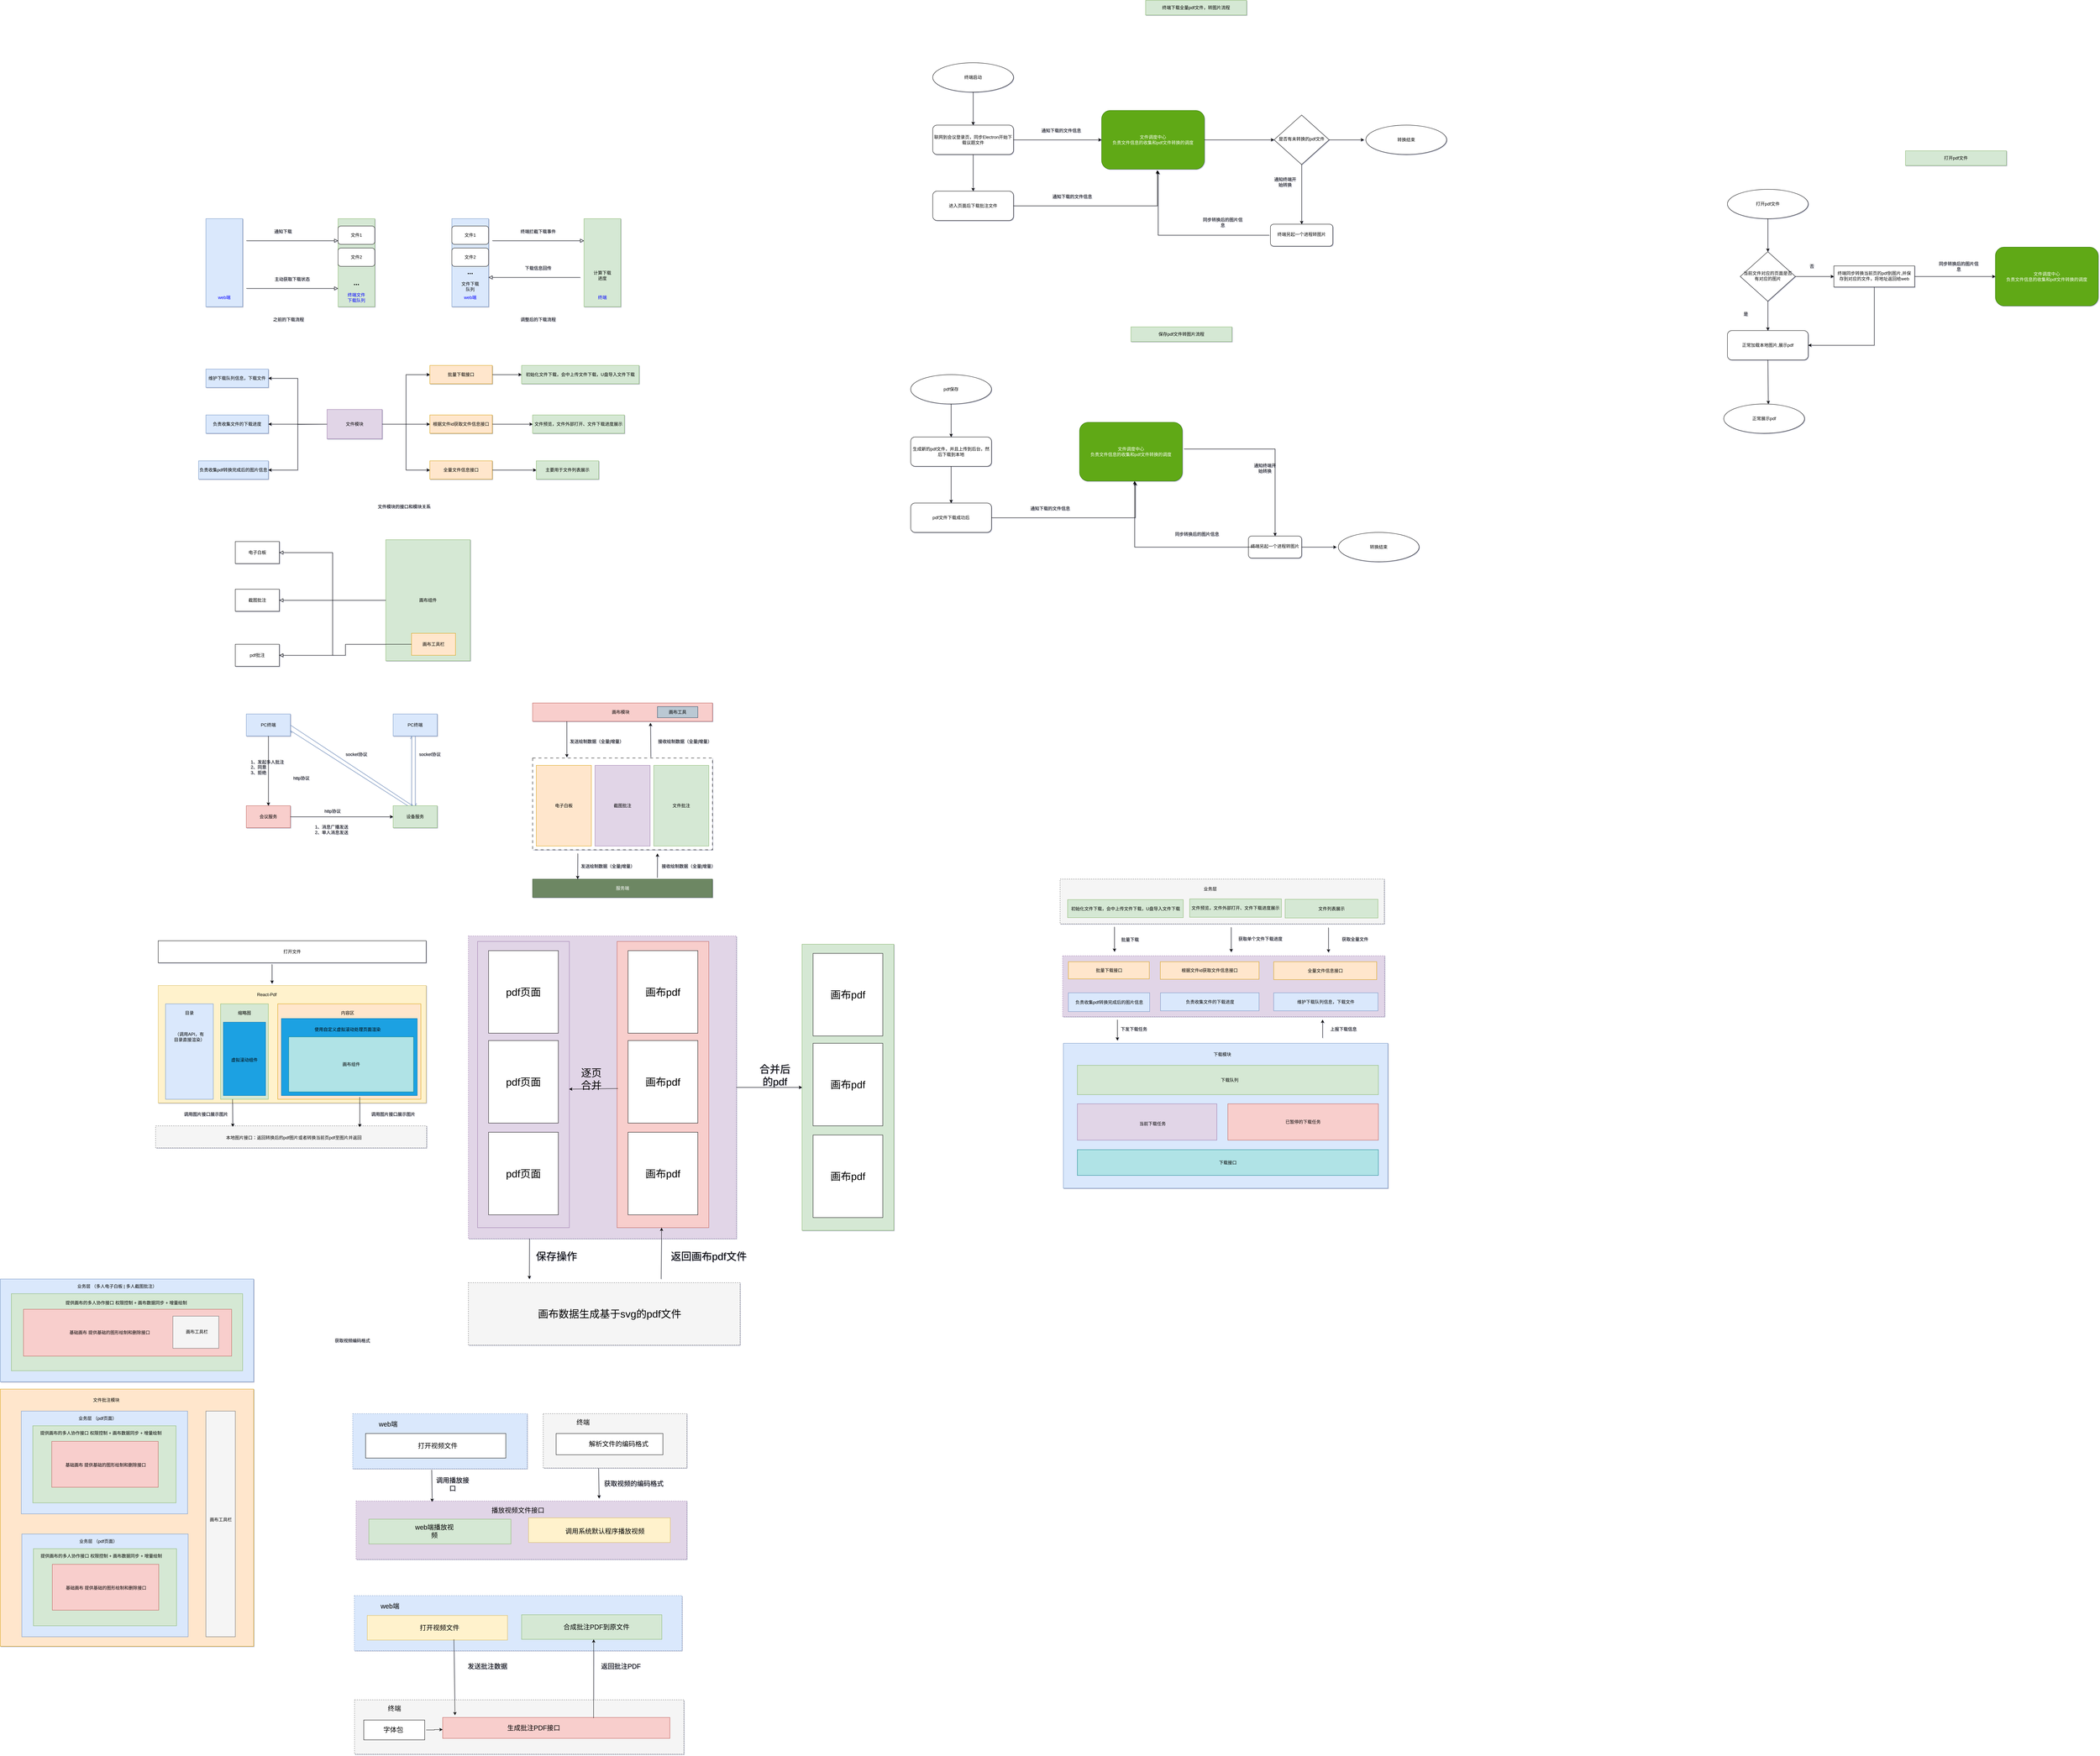 <mxfile version="22.1.11" type="github">
  <diagram name="第 1 页" id="ExTiOvINmQSWUFrJPMDl">
    <mxGraphModel dx="2478" dy="1733" grid="0" gridSize="10" guides="1" tooltips="1" connect="1" arrows="1" fold="1" page="0" pageScale="1" pageWidth="827" pageHeight="1169" math="0" shadow="1">
      <root>
        <mxCell id="0" />
        <mxCell id="1" parent="0" />
        <mxCell id="SdTUQV1muve1M0gxpiIX-164" value="" style="rounded=0;whiteSpace=wrap;html=1;dashed=1;fillColor=#f5f5f5;fontColor=#333333;strokeColor=#666666;" vertex="1" parent="1">
          <mxGeometry x="2357" y="1880" width="883" height="122" as="geometry" />
        </mxCell>
        <mxCell id="SdTUQV1muve1M0gxpiIX-46" value="" style="rounded=0;whiteSpace=wrap;html=1;dashed=1;fillColor=#e1d5e7;strokeColor=#9673a6;fontSize=28;" vertex="1" parent="1">
          <mxGeometry x="745" y="2035" width="730" height="825" as="geometry" />
        </mxCell>
        <mxCell id="SdTUQV1muve1M0gxpiIX-39" value="" style="rounded=0;whiteSpace=wrap;html=1;dashed=1;fillColor=#f5f5f5;strokeColor=#666666;fontColor=#333333;" vertex="1" parent="1">
          <mxGeometry x="-107" y="2552.5" width="738" height="60" as="geometry" />
        </mxCell>
        <mxCell id="yBqRNHplVpy1pxyJX8kC-1" value="" style="rounded=0;whiteSpace=wrap;html=1;fillColor=#dae8fc;strokeColor=#6c8ebf;" parent="1" vertex="1">
          <mxGeometry x="30" y="80" width="100" height="240" as="geometry" />
        </mxCell>
        <mxCell id="yBqRNHplVpy1pxyJX8kC-4" value="" style="rounded=0;whiteSpace=wrap;html=1;fillColor=#d5e8d4;strokeColor=#82b366;" parent="1" vertex="1">
          <mxGeometry x="390" y="80" width="100" height="240" as="geometry" />
        </mxCell>
        <mxCell id="yBqRNHplVpy1pxyJX8kC-6" value="文件1" style="rounded=1;whiteSpace=wrap;html=1;" parent="1" vertex="1">
          <mxGeometry x="390" y="100" width="100" height="50" as="geometry" />
        </mxCell>
        <mxCell id="yBqRNHplVpy1pxyJX8kC-9" value="" style="rounded=0;html=1;jettySize=auto;orthogonalLoop=1;fontSize=11;endArrow=block;endFill=0;endSize=8;strokeWidth=1;shadow=0;labelBackgroundColor=none;edgeStyle=orthogonalEdgeStyle;exitX=1;exitY=0.5;exitDx=0;exitDy=0;entryX=0;entryY=0.5;entryDx=0;entryDy=0;" parent="1" edge="1">
          <mxGeometry relative="1" as="geometry">
            <mxPoint x="140" y="140" as="sourcePoint" />
            <mxPoint x="390" y="140" as="targetPoint" />
          </mxGeometry>
        </mxCell>
        <mxCell id="yBqRNHplVpy1pxyJX8kC-10" value="文件2" style="rounded=1;whiteSpace=wrap;html=1;" parent="1" vertex="1">
          <mxGeometry x="390" y="160" width="100" height="50" as="geometry" />
        </mxCell>
        <mxCell id="yBqRNHplVpy1pxyJX8kC-12" value="..." style="text;html=1;strokeColor=none;fillColor=none;align=center;verticalAlign=middle;whiteSpace=wrap;rounded=0;fontStyle=1;fontSize=19;" parent="1" vertex="1">
          <mxGeometry x="410" y="240" width="60" height="30" as="geometry" />
        </mxCell>
        <mxCell id="yBqRNHplVpy1pxyJX8kC-13" value="终端文件下载队列" style="text;html=1;strokeColor=none;fillColor=none;align=center;verticalAlign=middle;whiteSpace=wrap;rounded=0;fontColor=#0000FF;" parent="1" vertex="1">
          <mxGeometry x="410" y="280" width="60" height="30" as="geometry" />
        </mxCell>
        <mxCell id="yBqRNHplVpy1pxyJX8kC-14" value="web端" style="text;html=1;strokeColor=none;fillColor=none;align=center;verticalAlign=middle;whiteSpace=wrap;rounded=0;fontColor=#0000FF;" parent="1" vertex="1">
          <mxGeometry x="50" y="280" width="60" height="30" as="geometry" />
        </mxCell>
        <mxCell id="yBqRNHplVpy1pxyJX8kC-16" value="通知下载" style="text;html=1;strokeColor=none;fillColor=none;align=center;verticalAlign=middle;whiteSpace=wrap;rounded=0;" parent="1" vertex="1">
          <mxGeometry x="210" y="100" width="60" height="30" as="geometry" />
        </mxCell>
        <mxCell id="yBqRNHplVpy1pxyJX8kC-43" value="主动获取下载状态" style="text;html=1;strokeColor=none;fillColor=none;align=center;verticalAlign=middle;whiteSpace=wrap;rounded=0;" parent="1" vertex="1">
          <mxGeometry x="210" y="230" width="110" height="30" as="geometry" />
        </mxCell>
        <mxCell id="yBqRNHplVpy1pxyJX8kC-44" value="" style="rounded=0;html=1;jettySize=auto;orthogonalLoop=1;fontSize=11;endArrow=block;endFill=0;endSize=8;strokeWidth=1;shadow=0;labelBackgroundColor=none;edgeStyle=orthogonalEdgeStyle;exitX=1;exitY=0.5;exitDx=0;exitDy=0;entryX=0;entryY=0.5;entryDx=0;entryDy=0;" parent="1" edge="1">
          <mxGeometry relative="1" as="geometry">
            <mxPoint x="140" y="270" as="sourcePoint" />
            <mxPoint x="390" y="270" as="targetPoint" />
          </mxGeometry>
        </mxCell>
        <mxCell id="yBqRNHplVpy1pxyJX8kC-45" value="之前的下载流程" style="text;html=1;strokeColor=none;fillColor=none;align=center;verticalAlign=middle;whiteSpace=wrap;rounded=0;" parent="1" vertex="1">
          <mxGeometry x="190" y="340" width="130" height="30" as="geometry" />
        </mxCell>
        <mxCell id="yBqRNHplVpy1pxyJX8kC-48" value="文件模块的接口和模块关系" style="text;html=1;strokeColor=none;fillColor=none;align=center;verticalAlign=middle;whiteSpace=wrap;rounded=0;" parent="1" vertex="1">
          <mxGeometry x="460" y="850" width="220" height="30" as="geometry" />
        </mxCell>
        <mxCell id="yBqRNHplVpy1pxyJX8kC-51" value="" style="edgeStyle=orthogonalEdgeStyle;rounded=0;orthogonalLoop=1;jettySize=auto;html=1;entryX=0;entryY=0.5;entryDx=0;entryDy=0;" parent="1" source="yBqRNHplVpy1pxyJX8kC-49" target="yBqRNHplVpy1pxyJX8kC-50" edge="1">
          <mxGeometry relative="1" as="geometry" />
        </mxCell>
        <mxCell id="yBqRNHplVpy1pxyJX8kC-78" value="" style="edgeStyle=orthogonalEdgeStyle;rounded=0;orthogonalLoop=1;jettySize=auto;html=1;entryX=1;entryY=0.5;entryDx=0;entryDy=0;" parent="1" source="yBqRNHplVpy1pxyJX8kC-49" target="yBqRNHplVpy1pxyJX8kC-79" edge="1">
          <mxGeometry relative="1" as="geometry">
            <mxPoint x="165" y="560" as="targetPoint" />
          </mxGeometry>
        </mxCell>
        <mxCell id="yBqRNHplVpy1pxyJX8kC-49" value="文件模块" style="rounded=0;whiteSpace=wrap;html=1;fillColor=#e1d5e7;strokeColor=#9673a6;" parent="1" vertex="1">
          <mxGeometry x="360" y="600" width="150" height="80" as="geometry" />
        </mxCell>
        <mxCell id="yBqRNHplVpy1pxyJX8kC-61" value="" style="edgeStyle=orthogonalEdgeStyle;rounded=0;orthogonalLoop=1;jettySize=auto;html=1;" parent="1" source="yBqRNHplVpy1pxyJX8kC-50" target="yBqRNHplVpy1pxyJX8kC-60" edge="1">
          <mxGeometry relative="1" as="geometry" />
        </mxCell>
        <mxCell id="yBqRNHplVpy1pxyJX8kC-50" value="批量下载接口" style="rounded=0;whiteSpace=wrap;html=1;fillColor=#ffe6cc;strokeColor=#d79b00;" parent="1" vertex="1">
          <mxGeometry x="640" y="480" width="170" height="50" as="geometry" />
        </mxCell>
        <mxCell id="yBqRNHplVpy1pxyJX8kC-59" value="" style="edgeStyle=orthogonalEdgeStyle;rounded=0;orthogonalLoop=1;jettySize=auto;html=1;" parent="1" source="yBqRNHplVpy1pxyJX8kC-52" target="yBqRNHplVpy1pxyJX8kC-58" edge="1">
          <mxGeometry relative="1" as="geometry" />
        </mxCell>
        <mxCell id="yBqRNHplVpy1pxyJX8kC-52" value="根据文件id获取文件信息接口" style="rounded=0;whiteSpace=wrap;html=1;fillColor=#ffe6cc;strokeColor=#d79b00;" parent="1" vertex="1">
          <mxGeometry x="640" y="615" width="170" height="50" as="geometry" />
        </mxCell>
        <mxCell id="yBqRNHplVpy1pxyJX8kC-57" value="" style="edgeStyle=orthogonalEdgeStyle;rounded=0;orthogonalLoop=1;jettySize=auto;html=1;" parent="1" source="yBqRNHplVpy1pxyJX8kC-53" target="yBqRNHplVpy1pxyJX8kC-56" edge="1">
          <mxGeometry relative="1" as="geometry" />
        </mxCell>
        <mxCell id="yBqRNHplVpy1pxyJX8kC-53" value="全量文件信息接口" style="rounded=0;whiteSpace=wrap;html=1;fillColor=#ffe6cc;strokeColor=#d79b00;" parent="1" vertex="1">
          <mxGeometry x="640" y="740" width="170" height="50" as="geometry" />
        </mxCell>
        <mxCell id="yBqRNHplVpy1pxyJX8kC-54" value="" style="edgeStyle=orthogonalEdgeStyle;rounded=0;orthogonalLoop=1;jettySize=auto;html=1;entryX=0;entryY=0.5;entryDx=0;entryDy=0;exitX=1;exitY=0.5;exitDx=0;exitDy=0;" parent="1" source="yBqRNHplVpy1pxyJX8kC-49" target="yBqRNHplVpy1pxyJX8kC-52" edge="1">
          <mxGeometry relative="1" as="geometry">
            <mxPoint x="520" y="650" as="sourcePoint" />
            <mxPoint x="650" y="515" as="targetPoint" />
          </mxGeometry>
        </mxCell>
        <mxCell id="yBqRNHplVpy1pxyJX8kC-55" value="" style="edgeStyle=orthogonalEdgeStyle;rounded=0;orthogonalLoop=1;jettySize=auto;html=1;entryX=0;entryY=0.5;entryDx=0;entryDy=0;exitX=1;exitY=0.5;exitDx=0;exitDy=0;" parent="1" source="yBqRNHplVpy1pxyJX8kC-49" target="yBqRNHplVpy1pxyJX8kC-53" edge="1">
          <mxGeometry relative="1" as="geometry">
            <mxPoint x="520" y="650" as="sourcePoint" />
            <mxPoint x="650" y="515" as="targetPoint" />
          </mxGeometry>
        </mxCell>
        <mxCell id="yBqRNHplVpy1pxyJX8kC-56" value="主要用于文件列表展示" style="rounded=0;whiteSpace=wrap;html=1;fillColor=#d5e8d4;strokeColor=#82b366;" parent="1" vertex="1">
          <mxGeometry x="930" y="740" width="170" height="50" as="geometry" />
        </mxCell>
        <mxCell id="yBqRNHplVpy1pxyJX8kC-58" value="文件预览，文件外部打开、文件下载进度展示" style="rounded=0;whiteSpace=wrap;html=1;fillColor=#d5e8d4;strokeColor=#82b366;" parent="1" vertex="1">
          <mxGeometry x="920" y="615" width="250" height="50" as="geometry" />
        </mxCell>
        <mxCell id="yBqRNHplVpy1pxyJX8kC-60" value="初始化文件下载，会中上传文件下载，U盘导入文件下载" style="rounded=0;whiteSpace=wrap;html=1;fillColor=#d5e8d4;strokeColor=#82b366;" parent="1" vertex="1">
          <mxGeometry x="890" y="480" width="320" height="50" as="geometry" />
        </mxCell>
        <mxCell id="yBqRNHplVpy1pxyJX8kC-63" value="" style="rounded=0;whiteSpace=wrap;html=1;fillColor=#dae8fc;strokeColor=#6c8ebf;" parent="1" vertex="1">
          <mxGeometry x="700" y="80" width="100" height="240" as="geometry" />
        </mxCell>
        <mxCell id="yBqRNHplVpy1pxyJX8kC-64" value="" style="rounded=0;whiteSpace=wrap;html=1;fillColor=#d5e8d4;strokeColor=#82b366;" parent="1" vertex="1">
          <mxGeometry x="1060" y="80" width="100" height="240" as="geometry" />
        </mxCell>
        <mxCell id="yBqRNHplVpy1pxyJX8kC-65" value="文件1" style="rounded=1;whiteSpace=wrap;html=1;" parent="1" vertex="1">
          <mxGeometry x="700" y="100" width="100" height="50" as="geometry" />
        </mxCell>
        <mxCell id="yBqRNHplVpy1pxyJX8kC-66" value="" style="rounded=0;html=1;jettySize=auto;orthogonalLoop=1;fontSize=11;endArrow=block;endFill=0;endSize=8;strokeWidth=1;shadow=0;labelBackgroundColor=none;edgeStyle=orthogonalEdgeStyle;exitX=1;exitY=0.5;exitDx=0;exitDy=0;entryX=0;entryY=0.5;entryDx=0;entryDy=0;" parent="1" edge="1">
          <mxGeometry relative="1" as="geometry">
            <mxPoint x="810" y="140" as="sourcePoint" />
            <mxPoint x="1060" y="140" as="targetPoint" />
          </mxGeometry>
        </mxCell>
        <mxCell id="yBqRNHplVpy1pxyJX8kC-67" value="文件2" style="rounded=1;whiteSpace=wrap;html=1;" parent="1" vertex="1">
          <mxGeometry x="700" y="160" width="100" height="50" as="geometry" />
        </mxCell>
        <mxCell id="yBqRNHplVpy1pxyJX8kC-68" value="..." style="text;html=1;strokeColor=none;fillColor=none;align=center;verticalAlign=middle;whiteSpace=wrap;rounded=0;fontStyle=1;fontSize=19;" parent="1" vertex="1">
          <mxGeometry x="720" y="210" width="60" height="30" as="geometry" />
        </mxCell>
        <mxCell id="yBqRNHplVpy1pxyJX8kC-69" value="终端" style="text;html=1;strokeColor=none;fillColor=none;align=center;verticalAlign=middle;whiteSpace=wrap;rounded=0;fontColor=#0000FF;" parent="1" vertex="1">
          <mxGeometry x="1080" y="280" width="60" height="30" as="geometry" />
        </mxCell>
        <mxCell id="yBqRNHplVpy1pxyJX8kC-70" value="web端" style="text;html=1;strokeColor=none;fillColor=none;align=center;verticalAlign=middle;whiteSpace=wrap;rounded=0;fontColor=#0000FF;" parent="1" vertex="1">
          <mxGeometry x="720" y="280" width="60" height="30" as="geometry" />
        </mxCell>
        <mxCell id="yBqRNHplVpy1pxyJX8kC-71" value="" style="rounded=0;html=1;jettySize=auto;orthogonalLoop=1;fontSize=11;endArrow=block;endFill=0;endSize=8;strokeWidth=1;shadow=0;labelBackgroundColor=none;edgeStyle=orthogonalEdgeStyle;exitX=0;exitY=0.75;exitDx=0;exitDy=0;" parent="1" edge="1">
          <mxGeometry relative="1" as="geometry">
            <mxPoint x="1050" y="240" as="sourcePoint" />
            <mxPoint x="800" y="240" as="targetPoint" />
          </mxGeometry>
        </mxCell>
        <mxCell id="yBqRNHplVpy1pxyJX8kC-72" value="终端拦截下载事件" style="text;html=1;strokeColor=none;fillColor=none;align=center;verticalAlign=middle;whiteSpace=wrap;rounded=0;" parent="1" vertex="1">
          <mxGeometry x="880" y="100" width="110" height="30" as="geometry" />
        </mxCell>
        <mxCell id="yBqRNHplVpy1pxyJX8kC-73" value="下载信息回传" style="text;html=1;strokeColor=none;fillColor=none;align=center;verticalAlign=middle;whiteSpace=wrap;rounded=0;" parent="1" vertex="1">
          <mxGeometry x="880" y="200" width="110" height="30" as="geometry" />
        </mxCell>
        <mxCell id="yBqRNHplVpy1pxyJX8kC-74" value="文件下载队列" style="text;html=1;strokeColor=none;fillColor=none;align=center;verticalAlign=middle;whiteSpace=wrap;rounded=0;fontColor=#000000;" parent="1" vertex="1">
          <mxGeometry x="720" y="250" width="60" height="30" as="geometry" />
        </mxCell>
        <mxCell id="yBqRNHplVpy1pxyJX8kC-75" value="调整后的下载流程" style="text;html=1;strokeColor=none;fillColor=none;align=center;verticalAlign=middle;whiteSpace=wrap;rounded=0;" parent="1" vertex="1">
          <mxGeometry x="870" y="340" width="130" height="30" as="geometry" />
        </mxCell>
        <mxCell id="yBqRNHplVpy1pxyJX8kC-76" value="计算下载进度" style="text;html=1;strokeColor=none;fillColor=none;align=center;verticalAlign=middle;whiteSpace=wrap;rounded=0;" parent="1" vertex="1">
          <mxGeometry x="1080" y="220" width="60" height="30" as="geometry" />
        </mxCell>
        <mxCell id="yBqRNHplVpy1pxyJX8kC-79" value="维护下载队列信息，下载文件" style="rounded=0;whiteSpace=wrap;html=1;fillColor=#dae8fc;strokeColor=#6c8ebf;" parent="1" vertex="1">
          <mxGeometry x="30" y="490" width="170" height="50" as="geometry" />
        </mxCell>
        <mxCell id="yBqRNHplVpy1pxyJX8kC-80" value="负责收集文件的下载进度" style="rounded=0;whiteSpace=wrap;html=1;fillColor=#dae8fc;strokeColor=#6c8ebf;" parent="1" vertex="1">
          <mxGeometry x="30" y="615" width="170" height="50" as="geometry" />
        </mxCell>
        <mxCell id="yBqRNHplVpy1pxyJX8kC-81" value="" style="edgeStyle=orthogonalEdgeStyle;rounded=0;orthogonalLoop=1;jettySize=auto;html=1;exitX=0;exitY=0.5;exitDx=0;exitDy=0;" parent="1" source="yBqRNHplVpy1pxyJX8kC-49" target="yBqRNHplVpy1pxyJX8kC-80" edge="1">
          <mxGeometry relative="1" as="geometry">
            <mxPoint x="370" y="650" as="sourcePoint" />
            <mxPoint x="210" y="525" as="targetPoint" />
          </mxGeometry>
        </mxCell>
        <mxCell id="yBqRNHplVpy1pxyJX8kC-82" value="负责收集pdf转换完成后的图片信息" style="rounded=0;whiteSpace=wrap;html=1;fillColor=#dae8fc;strokeColor=#6c8ebf;" parent="1" vertex="1">
          <mxGeometry x="10" y="740" width="190" height="50" as="geometry" />
        </mxCell>
        <mxCell id="yBqRNHplVpy1pxyJX8kC-83" value="" style="edgeStyle=orthogonalEdgeStyle;rounded=0;orthogonalLoop=1;jettySize=auto;html=1;entryX=1;entryY=0.5;entryDx=0;entryDy=0;" parent="1" target="yBqRNHplVpy1pxyJX8kC-82" edge="1">
          <mxGeometry relative="1" as="geometry">
            <mxPoint x="360" y="640" as="sourcePoint" />
            <mxPoint x="210" y="525" as="targetPoint" />
          </mxGeometry>
        </mxCell>
        <mxCell id="yBqRNHplVpy1pxyJX8kC-91" value="画布组件" style="rounded=0;whiteSpace=wrap;html=1;fillColor=#d5e8d4;strokeColor=#82b366;" parent="1" vertex="1">
          <mxGeometry x="520" y="955" width="230" height="330" as="geometry" />
        </mxCell>
        <mxCell id="yBqRNHplVpy1pxyJX8kC-92" value="电子白板" style="rounded=0;whiteSpace=wrap;html=1;" parent="1" vertex="1">
          <mxGeometry x="110" y="960" width="120" height="60" as="geometry" />
        </mxCell>
        <mxCell id="yBqRNHplVpy1pxyJX8kC-93" value="截图批注" style="rounded=0;whiteSpace=wrap;html=1;" parent="1" vertex="1">
          <mxGeometry x="110" y="1090" width="120" height="60" as="geometry" />
        </mxCell>
        <mxCell id="yBqRNHplVpy1pxyJX8kC-94" value="pdf批注" style="rounded=0;whiteSpace=wrap;html=1;" parent="1" vertex="1">
          <mxGeometry x="110" y="1240" width="120" height="60" as="geometry" />
        </mxCell>
        <mxCell id="yBqRNHplVpy1pxyJX8kC-98" value="" style="rounded=0;html=1;jettySize=auto;orthogonalLoop=1;fontSize=11;endArrow=block;endFill=0;endSize=8;strokeWidth=1;shadow=0;labelBackgroundColor=none;edgeStyle=orthogonalEdgeStyle;entryX=1;entryY=0.5;entryDx=0;entryDy=0;exitX=0;exitY=0.5;exitDx=0;exitDy=0;" parent="1" source="yBqRNHplVpy1pxyJX8kC-91" target="yBqRNHplVpy1pxyJX8kC-92" edge="1">
          <mxGeometry relative="1" as="geometry">
            <mxPoint x="660" y="1110" as="sourcePoint" />
            <mxPoint x="660" y="1160" as="targetPoint" />
          </mxGeometry>
        </mxCell>
        <mxCell id="yBqRNHplVpy1pxyJX8kC-99" value="" style="rounded=0;html=1;jettySize=auto;orthogonalLoop=1;fontSize=11;endArrow=block;endFill=0;endSize=8;strokeWidth=1;shadow=0;labelBackgroundColor=none;edgeStyle=orthogonalEdgeStyle;entryX=1;entryY=0.5;entryDx=0;entryDy=0;exitX=0;exitY=0.5;exitDx=0;exitDy=0;" parent="1" source="yBqRNHplVpy1pxyJX8kC-91" target="yBqRNHplVpy1pxyJX8kC-93" edge="1">
          <mxGeometry relative="1" as="geometry">
            <mxPoint x="530" y="1130" as="sourcePoint" />
            <mxPoint x="240" y="1000" as="targetPoint" />
          </mxGeometry>
        </mxCell>
        <mxCell id="yBqRNHplVpy1pxyJX8kC-101" value="" style="rounded=0;html=1;jettySize=auto;orthogonalLoop=1;fontSize=11;endArrow=block;endFill=0;endSize=8;strokeWidth=1;shadow=0;labelBackgroundColor=none;edgeStyle=orthogonalEdgeStyle;entryX=1;entryY=0.5;entryDx=0;entryDy=0;exitX=0;exitY=0.5;exitDx=0;exitDy=0;" parent="1" source="yBqRNHplVpy1pxyJX8kC-91" target="yBqRNHplVpy1pxyJX8kC-94" edge="1">
          <mxGeometry relative="1" as="geometry">
            <mxPoint x="530" y="1130" as="sourcePoint" />
            <mxPoint x="240" y="1130" as="targetPoint" />
          </mxGeometry>
        </mxCell>
        <mxCell id="yBqRNHplVpy1pxyJX8kC-102" value="画布工具栏" style="rounded=0;whiteSpace=wrap;html=1;fillColor=#ffe6cc;strokeColor=#d79b00;" parent="1" vertex="1">
          <mxGeometry x="590" y="1210" width="120" height="60" as="geometry" />
        </mxCell>
        <mxCell id="yBqRNHplVpy1pxyJX8kC-103" value="" style="rounded=0;html=1;jettySize=auto;orthogonalLoop=1;fontSize=11;endArrow=block;endFill=0;endSize=8;strokeWidth=1;shadow=0;labelBackgroundColor=none;edgeStyle=orthogonalEdgeStyle;entryX=1;entryY=0.5;entryDx=0;entryDy=0;exitX=0;exitY=0.5;exitDx=0;exitDy=0;" parent="1" source="yBqRNHplVpy1pxyJX8kC-102" target="yBqRNHplVpy1pxyJX8kC-94" edge="1">
          <mxGeometry relative="1" as="geometry">
            <mxPoint x="470" y="1140" as="sourcePoint" />
            <mxPoint x="470" y="1190" as="targetPoint" />
          </mxGeometry>
        </mxCell>
        <mxCell id="yBqRNHplVpy1pxyJX8kC-104" value="PC终端" style="rounded=0;whiteSpace=wrap;html=1;fillColor=#dae8fc;strokeColor=#6c8ebf;" parent="1" vertex="1">
          <mxGeometry x="140" y="1430" width="120" height="60" as="geometry" />
        </mxCell>
        <mxCell id="yBqRNHplVpy1pxyJX8kC-105" value="会议服务" style="rounded=0;whiteSpace=wrap;html=1;fillColor=#f8cecc;strokeColor=#b85450;" parent="1" vertex="1">
          <mxGeometry x="140" y="1680" width="120" height="60" as="geometry" />
        </mxCell>
        <mxCell id="yBqRNHplVpy1pxyJX8kC-106" value="设备服务" style="rounded=0;whiteSpace=wrap;html=1;fillColor=#d5e8d4;strokeColor=#82b366;" parent="1" vertex="1">
          <mxGeometry x="540" y="1680" width="120" height="60" as="geometry" />
        </mxCell>
        <mxCell id="yBqRNHplVpy1pxyJX8kC-107" value="" style="endArrow=classic;html=1;rounded=0;exitX=0.5;exitY=1;exitDx=0;exitDy=0;entryX=0.5;entryY=0;entryDx=0;entryDy=0;" parent="1" source="yBqRNHplVpy1pxyJX8kC-104" target="yBqRNHplVpy1pxyJX8kC-105" edge="1">
          <mxGeometry width="50" height="50" relative="1" as="geometry">
            <mxPoint x="400" y="1740" as="sourcePoint" />
            <mxPoint x="240" y="1560" as="targetPoint" />
          </mxGeometry>
        </mxCell>
        <mxCell id="yBqRNHplVpy1pxyJX8kC-108" value="" style="endArrow=classic;html=1;rounded=0;exitX=0;exitY=0.5;exitDx=0;exitDy=0;entryX=0;entryY=0.5;entryDx=0;entryDy=0;" parent="1" target="yBqRNHplVpy1pxyJX8kC-106" edge="1">
          <mxGeometry width="50" height="50" relative="1" as="geometry">
            <mxPoint x="260" y="1710" as="sourcePoint" />
            <mxPoint x="140" y="1880" as="targetPoint" />
          </mxGeometry>
        </mxCell>
        <mxCell id="yBqRNHplVpy1pxyJX8kC-109" value="" style="endArrow=openAsync;html=1;rounded=0;endFill=0;fillColor=#dae8fc;strokeColor=#6c8ebf;" parent="1" edge="1">
          <mxGeometry width="50" height="50" relative="1" as="geometry">
            <mxPoint x="580" y="1680" as="sourcePoint" />
            <mxPoint x="260" y="1475" as="targetPoint" />
          </mxGeometry>
        </mxCell>
        <mxCell id="yBqRNHplVpy1pxyJX8kC-110" value="" style="endArrow=openAsync;html=1;rounded=0;exitX=1;exitY=0.5;exitDx=0;exitDy=0;entryX=0.442;entryY=0;entryDx=0;entryDy=0;entryPerimeter=0;endFill=0;fillColor=#dae8fc;strokeColor=#6c8ebf;" parent="1" source="yBqRNHplVpy1pxyJX8kC-104" target="yBqRNHplVpy1pxyJX8kC-106" edge="1">
          <mxGeometry width="50" height="50" relative="1" as="geometry">
            <mxPoint x="590" y="1690" as="sourcePoint" />
            <mxPoint x="650" y="1540" as="targetPoint" />
          </mxGeometry>
        </mxCell>
        <mxCell id="yBqRNHplVpy1pxyJX8kC-111" value="socket协议" style="text;html=1;strokeColor=none;fillColor=none;align=center;verticalAlign=middle;whiteSpace=wrap;rounded=0;" parent="1" vertex="1">
          <mxGeometry x="600" y="1530" width="80" height="20" as="geometry" />
        </mxCell>
        <mxCell id="yBqRNHplVpy1pxyJX8kC-112" value="http协议" style="text;html=1;strokeColor=none;fillColor=none;align=center;verticalAlign=middle;whiteSpace=wrap;rounded=0;" parent="1" vertex="1">
          <mxGeometry x="345" y="1680" width="60" height="30" as="geometry" />
        </mxCell>
        <mxCell id="yBqRNHplVpy1pxyJX8kC-113" value="http协议" style="text;html=1;strokeColor=none;fillColor=none;align=center;verticalAlign=middle;whiteSpace=wrap;rounded=0;" parent="1" vertex="1">
          <mxGeometry x="260" y="1590" width="60" height="30" as="geometry" />
        </mxCell>
        <mxCell id="yBqRNHplVpy1pxyJX8kC-114" value="1、发起多人批注&lt;br&gt;2、同意&lt;br&gt;3、拒绝" style="text;html=1;strokeColor=none;fillColor=none;align=left;verticalAlign=middle;whiteSpace=wrap;rounded=0;" parent="1" vertex="1">
          <mxGeometry x="150" y="1540" width="110" height="70" as="geometry" />
        </mxCell>
        <mxCell id="yBqRNHplVpy1pxyJX8kC-115" value="1、消息广播发送&lt;br&gt;2、单人消息发送" style="text;html=1;strokeColor=none;fillColor=none;align=left;verticalAlign=middle;whiteSpace=wrap;rounded=0;" parent="1" vertex="1">
          <mxGeometry x="325" y="1710" width="110" height="70" as="geometry" />
        </mxCell>
        <mxCell id="yBqRNHplVpy1pxyJX8kC-117" value="PC终端" style="rounded=0;whiteSpace=wrap;html=1;fillColor=#dae8fc;strokeColor=#6c8ebf;" parent="1" vertex="1">
          <mxGeometry x="540" y="1430" width="120" height="60" as="geometry" />
        </mxCell>
        <mxCell id="yBqRNHplVpy1pxyJX8kC-118" value="" style="endArrow=openAsync;html=1;rounded=0;exitX=0.5;exitY=1;exitDx=0;exitDy=0;entryX=0.5;entryY=0;entryDx=0;entryDy=0;endFill=0;fillColor=#dae8fc;strokeColor=#6c8ebf;" parent="1" source="yBqRNHplVpy1pxyJX8kC-117" target="yBqRNHplVpy1pxyJX8kC-106" edge="1">
          <mxGeometry width="50" height="50" relative="1" as="geometry">
            <mxPoint x="420" y="1470" as="sourcePoint" />
            <mxPoint x="753" y="1690" as="targetPoint" />
          </mxGeometry>
        </mxCell>
        <mxCell id="yBqRNHplVpy1pxyJX8kC-119" value="" style="endArrow=openAsync;html=1;rounded=0;endFill=0;fillColor=#dae8fc;strokeColor=#6c8ebf;entryX=0.419;entryY=1.013;entryDx=0;entryDy=0;entryPerimeter=0;" parent="1" target="yBqRNHplVpy1pxyJX8kC-117" edge="1">
          <mxGeometry width="50" height="50" relative="1" as="geometry">
            <mxPoint x="590" y="1680" as="sourcePoint" />
            <mxPoint x="270" y="1485" as="targetPoint" />
          </mxGeometry>
        </mxCell>
        <mxCell id="yBqRNHplVpy1pxyJX8kC-120" value="socket协议" style="text;html=1;strokeColor=none;fillColor=none;align=center;verticalAlign=middle;whiteSpace=wrap;rounded=0;" parent="1" vertex="1">
          <mxGeometry x="400" y="1530" width="80" height="20" as="geometry" />
        </mxCell>
        <mxCell id="SdTUQV1muve1M0gxpiIX-1" value="" style="rounded=0;whiteSpace=wrap;html=1;fillColor=#f8cecc;strokeColor=#b85450;" vertex="1" parent="1">
          <mxGeometry x="920" y="1400" width="490" height="50" as="geometry" />
        </mxCell>
        <mxCell id="SdTUQV1muve1M0gxpiIX-2" value="画布模块" style="text;html=1;strokeColor=none;fillColor=none;align=center;verticalAlign=middle;whiteSpace=wrap;rounded=0;" vertex="1" parent="1">
          <mxGeometry x="1130" y="1410" width="60" height="30" as="geometry" />
        </mxCell>
        <mxCell id="SdTUQV1muve1M0gxpiIX-8" value="批注模块" style="rounded=0;whiteSpace=wrap;html=1;dashed=1;dashPattern=8 8;" vertex="1" parent="1">
          <mxGeometry x="920" y="1550" width="490" height="250" as="geometry" />
        </mxCell>
        <mxCell id="SdTUQV1muve1M0gxpiIX-9" value="服务端" style="rounded=0;whiteSpace=wrap;html=1;fillColor=#6d8764;fontColor=#ffffff;strokeColor=#3A5431;" vertex="1" parent="1">
          <mxGeometry x="920" y="1880" width="490" height="50" as="geometry" />
        </mxCell>
        <mxCell id="SdTUQV1muve1M0gxpiIX-10" value="" style="endArrow=classic;html=1;rounded=0;entryX=0.25;entryY=0;entryDx=0;entryDy=0;" edge="1" parent="1" target="SdTUQV1muve1M0gxpiIX-9">
          <mxGeometry width="50" height="50" relative="1" as="geometry">
            <mxPoint x="1043" y="1810" as="sourcePoint" />
            <mxPoint x="1090" y="1640" as="targetPoint" />
          </mxGeometry>
        </mxCell>
        <mxCell id="SdTUQV1muve1M0gxpiIX-11" value="" style="endArrow=classic;html=1;rounded=0;exitX=0.693;exitY=-0.072;exitDx=0;exitDy=0;exitPerimeter=0;" edge="1" parent="1" source="SdTUQV1muve1M0gxpiIX-9">
          <mxGeometry width="50" height="50" relative="1" as="geometry">
            <mxPoint x="1261" y="1810" as="sourcePoint" />
            <mxPoint x="1260" y="1810" as="targetPoint" />
          </mxGeometry>
        </mxCell>
        <mxCell id="SdTUQV1muve1M0gxpiIX-14" value="接收绘制数据（全量|增量）" style="text;html=1;strokeColor=none;fillColor=none;align=center;verticalAlign=middle;whiteSpace=wrap;rounded=0;" vertex="1" parent="1">
          <mxGeometry x="1270" y="1830" width="150" height="30" as="geometry" />
        </mxCell>
        <mxCell id="SdTUQV1muve1M0gxpiIX-15" value="发送绘制数据（全量|增量）" style="text;html=1;strokeColor=none;fillColor=none;align=center;verticalAlign=middle;whiteSpace=wrap;rounded=0;" vertex="1" parent="1">
          <mxGeometry x="1050" y="1830" width="150" height="30" as="geometry" />
        </mxCell>
        <mxCell id="SdTUQV1muve1M0gxpiIX-16" value="" style="endArrow=classic;html=1;rounded=0;entryX=0.19;entryY=-0.008;entryDx=0;entryDy=0;entryPerimeter=0;" edge="1" parent="1" target="SdTUQV1muve1M0gxpiIX-8">
          <mxGeometry width="50" height="50" relative="1" as="geometry">
            <mxPoint x="1013" y="1450" as="sourcePoint" />
            <mxPoint x="1013" y="1520" as="targetPoint" />
          </mxGeometry>
        </mxCell>
        <mxCell id="SdTUQV1muve1M0gxpiIX-17" value="发送绘制数据（全量|增量）" style="text;html=1;strokeColor=none;fillColor=none;align=center;verticalAlign=middle;whiteSpace=wrap;rounded=0;" vertex="1" parent="1">
          <mxGeometry x="1020" y="1490" width="150" height="30" as="geometry" />
        </mxCell>
        <mxCell id="SdTUQV1muve1M0gxpiIX-3" value="电子白板" style="rounded=0;whiteSpace=wrap;html=1;fillColor=#ffe6cc;strokeColor=#d79b00;" vertex="1" parent="1">
          <mxGeometry x="930" y="1570" width="150" height="220" as="geometry" />
        </mxCell>
        <mxCell id="SdTUQV1muve1M0gxpiIX-6" value="截图批注" style="rounded=0;whiteSpace=wrap;html=1;fillColor=#e1d5e7;strokeColor=#9673a6;" vertex="1" parent="1">
          <mxGeometry x="1090" y="1570" width="150" height="220" as="geometry" />
        </mxCell>
        <mxCell id="SdTUQV1muve1M0gxpiIX-7" value="文件批注" style="rounded=0;whiteSpace=wrap;html=1;fillColor=#d5e8d4;strokeColor=#82b366;" vertex="1" parent="1">
          <mxGeometry x="1250" y="1570" width="150" height="220" as="geometry" />
        </mxCell>
        <mxCell id="SdTUQV1muve1M0gxpiIX-18" value="接收绘制数据（全量|增量）" style="text;html=1;strokeColor=none;fillColor=none;align=center;verticalAlign=middle;whiteSpace=wrap;rounded=0;" vertex="1" parent="1">
          <mxGeometry x="1260" y="1490" width="150" height="30" as="geometry" />
        </mxCell>
        <mxCell id="SdTUQV1muve1M0gxpiIX-19" value="" style="endArrow=classic;html=1;rounded=0;exitX=0.657;exitY=-0.008;exitDx=0;exitDy=0;exitPerimeter=0;" edge="1" parent="1" source="SdTUQV1muve1M0gxpiIX-8">
          <mxGeometry width="50" height="50" relative="1" as="geometry">
            <mxPoint x="1241" y="1540" as="sourcePoint" />
            <mxPoint x="1241" y="1454" as="targetPoint" />
          </mxGeometry>
        </mxCell>
        <mxCell id="SdTUQV1muve1M0gxpiIX-20" value="画布工具" style="rounded=0;whiteSpace=wrap;html=1;fillColor=#bac8d3;strokeColor=#23445d;" vertex="1" parent="1">
          <mxGeometry x="1260" y="1410" width="110" height="30" as="geometry" />
        </mxCell>
        <mxCell id="SdTUQV1muve1M0gxpiIX-21" value="" style="edgeStyle=orthogonalEdgeStyle;rounded=0;orthogonalLoop=1;jettySize=auto;html=1;" edge="1" parent="1">
          <mxGeometry relative="1" as="geometry">
            <mxPoint x="210" y="2112" as="sourcePoint" />
            <mxPoint x="210" y="2165" as="targetPoint" />
          </mxGeometry>
        </mxCell>
        <mxCell id="SdTUQV1muve1M0gxpiIX-22" value="打开文件" style="rounded=0;whiteSpace=wrap;html=1;" vertex="1" parent="1">
          <mxGeometry x="-100" y="2048" width="730" height="60" as="geometry" />
        </mxCell>
        <mxCell id="SdTUQV1muve1M0gxpiIX-23" value="" style="whiteSpace=wrap;html=1;rounded=0;fillColor=#fff2cc;strokeColor=#d6b656;" vertex="1" parent="1">
          <mxGeometry x="-100" y="2170" width="730" height="320" as="geometry" />
        </mxCell>
        <mxCell id="SdTUQV1muve1M0gxpiIX-24" value="React-Pdf" style="text;html=1;strokeColor=none;fillColor=none;align=center;verticalAlign=middle;whiteSpace=wrap;rounded=0;" vertex="1" parent="1">
          <mxGeometry x="165.62" y="2180" width="60" height="30" as="geometry" />
        </mxCell>
        <mxCell id="SdTUQV1muve1M0gxpiIX-25" value="" style="rounded=0;whiteSpace=wrap;html=1;fillColor=#dae8fc;strokeColor=#6c8ebf;" vertex="1" parent="1">
          <mxGeometry x="-80" y="2220" width="130" height="260" as="geometry" />
        </mxCell>
        <mxCell id="SdTUQV1muve1M0gxpiIX-26" value="" style="rounded=0;whiteSpace=wrap;html=1;fillColor=#d5e8d4;strokeColor=#82b366;" vertex="1" parent="1">
          <mxGeometry x="70" y="2220" width="130" height="260" as="geometry" />
        </mxCell>
        <mxCell id="SdTUQV1muve1M0gxpiIX-27" value="" style="rounded=0;whiteSpace=wrap;html=1;fillColor=#ffe6cc;strokeColor=#d79b00;" vertex="1" parent="1">
          <mxGeometry x="225.62" y="2220" width="390" height="260" as="geometry" />
        </mxCell>
        <mxCell id="SdTUQV1muve1M0gxpiIX-28" value="目录" style="text;html=1;strokeColor=none;fillColor=none;align=center;verticalAlign=middle;whiteSpace=wrap;rounded=0;" vertex="1" parent="1">
          <mxGeometry x="-70" y="2230" width="110" height="30" as="geometry" />
        </mxCell>
        <mxCell id="SdTUQV1muve1M0gxpiIX-29" value="（调用API，有目录直接渲染）" style="text;html=1;strokeColor=none;fillColor=none;align=center;verticalAlign=middle;whiteSpace=wrap;rounded=0;" vertex="1" parent="1">
          <mxGeometry x="-60" y="2270" width="90" height="80" as="geometry" />
        </mxCell>
        <mxCell id="SdTUQV1muve1M0gxpiIX-30" value="缩略图" style="text;html=1;strokeColor=none;fillColor=none;align=center;verticalAlign=middle;whiteSpace=wrap;rounded=0;" vertex="1" parent="1">
          <mxGeometry x="105" y="2230" width="60" height="30" as="geometry" />
        </mxCell>
        <mxCell id="SdTUQV1muve1M0gxpiIX-31" value="内容区" style="text;html=1;strokeColor=none;fillColor=none;align=center;verticalAlign=middle;whiteSpace=wrap;rounded=0;" vertex="1" parent="1">
          <mxGeometry x="385.62" y="2230" width="60" height="30" as="geometry" />
        </mxCell>
        <mxCell id="SdTUQV1muve1M0gxpiIX-32" value="" style="rounded=0;whiteSpace=wrap;html=1;fillColor=#1ba1e2;fontColor=#ffffff;strokeColor=#006EAF;" vertex="1" parent="1">
          <mxGeometry x="77.5" y="2270" width="115" height="200" as="geometry" />
        </mxCell>
        <mxCell id="SdTUQV1muve1M0gxpiIX-33" value="虚拟滚动组件" style="text;html=1;strokeColor=none;fillColor=none;align=center;verticalAlign=middle;whiteSpace=wrap;rounded=0;" vertex="1" parent="1">
          <mxGeometry x="90" y="2275" width="90" height="195" as="geometry" />
        </mxCell>
        <mxCell id="SdTUQV1muve1M0gxpiIX-34" value="&lt;br&gt;" style="rounded=0;whiteSpace=wrap;html=1;fillColor=#1ba1e2;fontColor=#ffffff;strokeColor=#006EAF;" vertex="1" parent="1">
          <mxGeometry x="235.62" y="2260" width="370" height="210" as="geometry" />
        </mxCell>
        <mxCell id="SdTUQV1muve1M0gxpiIX-35" value="使用自定义虚拟滚动处理页面渲染" style="text;html=1;strokeColor=none;fillColor=none;align=center;verticalAlign=middle;whiteSpace=wrap;rounded=0;" vertex="1" parent="1">
          <mxGeometry x="275.62" y="2270" width="280" height="40" as="geometry" />
        </mxCell>
        <mxCell id="SdTUQV1muve1M0gxpiIX-36" value="画布组件" style="rounded=0;whiteSpace=wrap;html=1;fillColor=#b0e3e6;strokeColor=#0e8088;" vertex="1" parent="1">
          <mxGeometry x="255.62" y="2310" width="340" height="150" as="geometry" />
        </mxCell>
        <mxCell id="SdTUQV1muve1M0gxpiIX-40" value="本地图片接口：返回转换后的pdf图片或者转换当前页pdf至图片并返回" style="text;html=1;strokeColor=none;fillColor=none;align=center;verticalAlign=middle;whiteSpace=wrap;rounded=0;" vertex="1" parent="1">
          <mxGeometry x="57" y="2570" width="425" height="30" as="geometry" />
        </mxCell>
        <mxCell id="SdTUQV1muve1M0gxpiIX-41" value="" style="endArrow=classic;html=1;rounded=0;exitX=0.25;exitY=1;exitDx=0;exitDy=0;" edge="1" parent="1" source="SdTUQV1muve1M0gxpiIX-26">
          <mxGeometry width="50" height="50" relative="1" as="geometry">
            <mxPoint x="103" y="2492" as="sourcePoint" />
            <mxPoint x="103" y="2555" as="targetPoint" />
          </mxGeometry>
        </mxCell>
        <mxCell id="SdTUQV1muve1M0gxpiIX-42" value="调用图片接口展示图片" style="text;html=1;strokeColor=none;fillColor=none;align=center;verticalAlign=middle;whiteSpace=wrap;rounded=0;" vertex="1" parent="1">
          <mxGeometry x="-40" y="2506" width="140" height="30" as="geometry" />
        </mxCell>
        <mxCell id="SdTUQV1muve1M0gxpiIX-44" value="调用图片接口展示图片" style="text;html=1;strokeColor=none;fillColor=none;align=center;verticalAlign=middle;whiteSpace=wrap;rounded=0;" vertex="1" parent="1">
          <mxGeometry x="469.5" y="2506" width="140" height="30" as="geometry" />
        </mxCell>
        <mxCell id="SdTUQV1muve1M0gxpiIX-45" value="" style="endArrow=classic;html=1;rounded=0;" edge="1" parent="1">
          <mxGeometry width="50" height="50" relative="1" as="geometry">
            <mxPoint x="449" y="2474" as="sourcePoint" />
            <mxPoint x="449" y="2556" as="targetPoint" />
          </mxGeometry>
        </mxCell>
        <mxCell id="SdTUQV1muve1M0gxpiIX-47" value="" style="rounded=0;whiteSpace=wrap;html=1;fillColor=#e1d5e7;strokeColor=#9673a6;fontSize=28;" vertex="1" parent="1">
          <mxGeometry x="770" y="2050" width="250" height="780" as="geometry" />
        </mxCell>
        <mxCell id="SdTUQV1muve1M0gxpiIX-48" value="pdf页面" style="rounded=0;whiteSpace=wrap;html=1;fontSize=28;" vertex="1" parent="1">
          <mxGeometry x="800" y="2075" width="190" height="225" as="geometry" />
        </mxCell>
        <mxCell id="SdTUQV1muve1M0gxpiIX-49" value="pdf页面" style="rounded=0;whiteSpace=wrap;html=1;fontSize=28;" vertex="1" parent="1">
          <mxGeometry x="800" y="2320" width="190" height="225" as="geometry" />
        </mxCell>
        <mxCell id="SdTUQV1muve1M0gxpiIX-50" value="pdf页面" style="rounded=0;whiteSpace=wrap;html=1;fontSize=28;" vertex="1" parent="1">
          <mxGeometry x="800" y="2570" width="190" height="225" as="geometry" />
        </mxCell>
        <mxCell id="SdTUQV1muve1M0gxpiIX-55" value="" style="rounded=0;whiteSpace=wrap;html=1;fillColor=#f8cecc;strokeColor=#b85450;fontSize=28;" vertex="1" parent="1">
          <mxGeometry x="1150" y="2050" width="250" height="780" as="geometry" />
        </mxCell>
        <mxCell id="SdTUQV1muve1M0gxpiIX-56" value="画布pdf" style="rounded=0;whiteSpace=wrap;html=1;fontSize=28;" vertex="1" parent="1">
          <mxGeometry x="1180" y="2075" width="190" height="225" as="geometry" />
        </mxCell>
        <mxCell id="SdTUQV1muve1M0gxpiIX-57" value="画布pdf" style="rounded=0;whiteSpace=wrap;html=1;fontSize=28;" vertex="1" parent="1">
          <mxGeometry x="1180" y="2320" width="190" height="225" as="geometry" />
        </mxCell>
        <mxCell id="SdTUQV1muve1M0gxpiIX-58" value="画布pdf" style="rounded=0;whiteSpace=wrap;html=1;fontSize=28;" vertex="1" parent="1">
          <mxGeometry x="1180" y="2570" width="190" height="225" as="geometry" />
        </mxCell>
        <mxCell id="SdTUQV1muve1M0gxpiIX-60" value="" style="endArrow=classic;html=1;rounded=0;entryX=0.997;entryY=0.455;entryDx=0;entryDy=0;entryPerimeter=0;exitX=0.01;exitY=0.453;exitDx=0;exitDy=0;exitPerimeter=0;fontSize=28;" edge="1" parent="1">
          <mxGeometry width="50" height="50" relative="1" as="geometry">
            <mxPoint x="1152.5" y="2450.84" as="sourcePoint" />
            <mxPoint x="1019.25" y="2452.4" as="targetPoint" />
          </mxGeometry>
        </mxCell>
        <mxCell id="SdTUQV1muve1M0gxpiIX-61" value="逐页合并" style="text;html=1;strokeColor=none;fillColor=none;align=center;verticalAlign=middle;whiteSpace=wrap;rounded=0;fontSize=28;" vertex="1" parent="1">
          <mxGeometry x="1050" y="2410" width="60" height="30" as="geometry" />
        </mxCell>
        <mxCell id="SdTUQV1muve1M0gxpiIX-62" value="" style="rounded=0;whiteSpace=wrap;html=1;fillColor=#d5e8d4;strokeColor=#82b366;fontSize=28;" vertex="1" parent="1">
          <mxGeometry x="1654" y="2057.5" width="250" height="780" as="geometry" />
        </mxCell>
        <mxCell id="SdTUQV1muve1M0gxpiIX-63" value="画布pdf" style="rounded=0;whiteSpace=wrap;html=1;fontSize=28;" vertex="1" parent="1">
          <mxGeometry x="1684" y="2082.5" width="190" height="225" as="geometry" />
        </mxCell>
        <mxCell id="SdTUQV1muve1M0gxpiIX-64" value="画布pdf" style="rounded=0;whiteSpace=wrap;html=1;fontSize=28;" vertex="1" parent="1">
          <mxGeometry x="1684" y="2327.5" width="190" height="225" as="geometry" />
        </mxCell>
        <mxCell id="SdTUQV1muve1M0gxpiIX-65" value="画布pdf" style="rounded=0;whiteSpace=wrap;html=1;fontSize=28;" vertex="1" parent="1">
          <mxGeometry x="1684" y="2577.5" width="190" height="225" as="geometry" />
        </mxCell>
        <mxCell id="SdTUQV1muve1M0gxpiIX-67" value="" style="endArrow=classic;html=1;rounded=0;entryX=0;entryY=0.5;entryDx=0;entryDy=0;exitX=1;exitY=0.5;exitDx=0;exitDy=0;fontSize=28;" edge="1" parent="1" source="SdTUQV1muve1M0gxpiIX-46" target="SdTUQV1muve1M0gxpiIX-62">
          <mxGeometry width="50" height="50" relative="1" as="geometry">
            <mxPoint x="1110" y="2340" as="sourcePoint" />
            <mxPoint x="1160" y="2290" as="targetPoint" />
          </mxGeometry>
        </mxCell>
        <mxCell id="SdTUQV1muve1M0gxpiIX-68" value="合并后的pdf" style="text;html=1;strokeColor=none;fillColor=none;align=center;verticalAlign=middle;whiteSpace=wrap;rounded=0;fontSize=28;" vertex="1" parent="1">
          <mxGeometry x="1530" y="2400" width="100" height="30" as="geometry" />
        </mxCell>
        <mxCell id="SdTUQV1muve1M0gxpiIX-70" value="" style="rounded=0;whiteSpace=wrap;html=1;dashed=1;fillColor=#f5f5f5;fontColor=#333333;strokeColor=#666666;fontSize=28;" vertex="1" parent="1">
          <mxGeometry x="745" y="2980" width="740" height="170" as="geometry" />
        </mxCell>
        <mxCell id="SdTUQV1muve1M0gxpiIX-72" value="保存操作" style="text;html=1;strokeColor=none;fillColor=none;align=center;verticalAlign=middle;whiteSpace=wrap;rounded=0;fontSize=28;" vertex="1" parent="1">
          <mxGeometry x="900" y="2893" width="170" height="30" as="geometry" />
        </mxCell>
        <mxCell id="SdTUQV1muve1M0gxpiIX-74" value="画布数据生成基于svg的pdf文件" style="text;html=1;strokeColor=none;fillColor=none;align=center;verticalAlign=middle;whiteSpace=wrap;rounded=0;fontSize=28;" vertex="1" parent="1">
          <mxGeometry x="920" y="3020" width="420" height="90" as="geometry" />
        </mxCell>
        <mxCell id="SdTUQV1muve1M0gxpiIX-76" value="" style="endArrow=classic;html=1;rounded=0;exitX=0.228;exitY=1;exitDx=0;exitDy=0;exitPerimeter=0;fontSize=28;" edge="1" parent="1" source="SdTUQV1muve1M0gxpiIX-46">
          <mxGeometry width="50" height="50" relative="1" as="geometry">
            <mxPoint x="940" y="3060" as="sourcePoint" />
            <mxPoint x="911" y="2970" as="targetPoint" />
          </mxGeometry>
        </mxCell>
        <mxCell id="SdTUQV1muve1M0gxpiIX-77" value="" style="endArrow=classic;html=1;rounded=0;fontSize=28;" edge="1" parent="1" target="SdTUQV1muve1M0gxpiIX-55">
          <mxGeometry width="50" height="50" relative="1" as="geometry">
            <mxPoint x="1270" y="2970" as="sourcePoint" />
            <mxPoint x="921" y="2980" as="targetPoint" />
          </mxGeometry>
        </mxCell>
        <mxCell id="SdTUQV1muve1M0gxpiIX-78" value="返回画布pdf文件" style="text;html=1;strokeColor=none;fillColor=none;align=center;verticalAlign=middle;whiteSpace=wrap;rounded=0;fontSize=28;" vertex="1" parent="1">
          <mxGeometry x="1250" y="2893" width="300" height="30" as="geometry" />
        </mxCell>
        <mxCell id="SdTUQV1muve1M0gxpiIX-84" value="" style="rounded=0;whiteSpace=wrap;html=1;fillColor=#ffe6cc;strokeColor=#d79b00;" vertex="1" parent="1">
          <mxGeometry x="-530" y="3270" width="690" height="701" as="geometry" />
        </mxCell>
        <mxCell id="SdTUQV1muve1M0gxpiIX-85" value="" style="rounded=0;whiteSpace=wrap;html=1;fillColor=#dae8fc;strokeColor=#6c8ebf;" vertex="1" parent="1">
          <mxGeometry x="-473" y="3330" width="453" height="280" as="geometry" />
        </mxCell>
        <mxCell id="SdTUQV1muve1M0gxpiIX-89" value="" style="rounded=0;whiteSpace=wrap;html=1;fillColor=#f5f5f5;strokeColor=#666666;fontColor=#333333;" vertex="1" parent="1">
          <mxGeometry x="30" y="3330" width="80" height="615" as="geometry" />
        </mxCell>
        <mxCell id="SdTUQV1muve1M0gxpiIX-90" value="" style="rounded=0;whiteSpace=wrap;html=1;fillColor=#d5e8d4;strokeColor=#82b366;" vertex="1" parent="1">
          <mxGeometry x="-441.5" y="3370" width="390" height="210" as="geometry" />
        </mxCell>
        <mxCell id="SdTUQV1muve1M0gxpiIX-91" value="" style="rounded=0;whiteSpace=wrap;html=1;fillColor=#f8cecc;strokeColor=#b85450;" vertex="1" parent="1">
          <mxGeometry x="-390" y="3412.5" width="290" height="125" as="geometry" />
        </mxCell>
        <mxCell id="SdTUQV1muve1M0gxpiIX-98" value="" style="rounded=0;whiteSpace=wrap;html=1;fillColor=#dae8fc;strokeColor=#6c8ebf;" vertex="1" parent="1">
          <mxGeometry x="-530" y="2970" width="690" height="280" as="geometry" />
        </mxCell>
        <mxCell id="SdTUQV1muve1M0gxpiIX-99" value="" style="rounded=0;whiteSpace=wrap;html=1;fillColor=#d5e8d4;strokeColor=#82b366;" vertex="1" parent="1">
          <mxGeometry x="-500" y="3010" width="630" height="210" as="geometry" />
        </mxCell>
        <mxCell id="SdTUQV1muve1M0gxpiIX-100" value="" style="rounded=0;whiteSpace=wrap;html=1;fillColor=#f8cecc;strokeColor=#b85450;" vertex="1" parent="1">
          <mxGeometry x="-467" y="3052.5" width="567" height="127.5" as="geometry" />
        </mxCell>
        <mxCell id="SdTUQV1muve1M0gxpiIX-102" value="" style="rounded=0;whiteSpace=wrap;html=1;fillColor=#f5f5f5;strokeColor=#666666;fontColor=#333333;" vertex="1" parent="1">
          <mxGeometry x="-60" y="3071.25" width="125" height="87.5" as="geometry" />
        </mxCell>
        <mxCell id="SdTUQV1muve1M0gxpiIX-103" value="画布工具栏" style="text;html=1;strokeColor=none;fillColor=none;align=center;verticalAlign=middle;whiteSpace=wrap;rounded=0;" vertex="1" parent="1">
          <mxGeometry x="-32.5" y="3100" width="75" height="28.75" as="geometry" />
        </mxCell>
        <mxCell id="SdTUQV1muve1M0gxpiIX-104" value="基础画布 提供基础的图形绘制和删除接口" style="text;html=1;strokeColor=none;fillColor=none;align=center;verticalAlign=middle;whiteSpace=wrap;rounded=0;" vertex="1" parent="1">
          <mxGeometry x="-437" y="3086.25" width="410" height="60" as="geometry" />
        </mxCell>
        <mxCell id="SdTUQV1muve1M0gxpiIX-105" value="提供画布的多人协作接口 权限控制 + 画布数据同步 + 增量绘制" style="text;html=1;strokeColor=none;fillColor=none;align=center;verticalAlign=middle;whiteSpace=wrap;rounded=0;" vertex="1" parent="1">
          <mxGeometry x="-392" y="3005" width="410" height="60" as="geometry" />
        </mxCell>
        <mxCell id="SdTUQV1muve1M0gxpiIX-106" value="业务层 （多人电子白板 | 多人截图批注）" style="text;html=1;strokeColor=none;fillColor=none;align=center;verticalAlign=middle;whiteSpace=wrap;rounded=0;" vertex="1" parent="1">
          <mxGeometry x="-417" y="2960" width="410" height="60" as="geometry" />
        </mxCell>
        <mxCell id="SdTUQV1muve1M0gxpiIX-107" value="画布工具栏" style="text;html=1;strokeColor=none;fillColor=none;align=center;verticalAlign=middle;whiteSpace=wrap;rounded=0;" vertex="1" parent="1">
          <mxGeometry x="32.5" y="3612" width="75" height="28.75" as="geometry" />
        </mxCell>
        <mxCell id="SdTUQV1muve1M0gxpiIX-108" value="基础画布 提供基础的图形绘制和删除接口" style="text;html=1;strokeColor=none;fillColor=none;align=center;verticalAlign=middle;whiteSpace=wrap;rounded=0;" vertex="1" parent="1">
          <mxGeometry x="-448.5" y="3447" width="410" height="60" as="geometry" />
        </mxCell>
        <mxCell id="SdTUQV1muve1M0gxpiIX-109" value="提供画布的多人协作接口 权限控制 + 画布数据同步 + 增量绘制" style="text;html=1;strokeColor=none;fillColor=none;align=center;verticalAlign=middle;whiteSpace=wrap;rounded=0;" vertex="1" parent="1">
          <mxGeometry x="-461.5" y="3360" width="410" height="60" as="geometry" />
        </mxCell>
        <mxCell id="SdTUQV1muve1M0gxpiIX-110" value="业务层 （pdf页面）" style="text;html=1;strokeColor=none;fillColor=none;align=center;verticalAlign=middle;whiteSpace=wrap;rounded=0;" vertex="1" parent="1">
          <mxGeometry x="-470" y="3320" width="410" height="60" as="geometry" />
        </mxCell>
        <mxCell id="SdTUQV1muve1M0gxpiIX-111" value="" style="rounded=0;whiteSpace=wrap;html=1;fillColor=#dae8fc;strokeColor=#6c8ebf;" vertex="1" parent="1">
          <mxGeometry x="-471.5" y="3665" width="453" height="280" as="geometry" />
        </mxCell>
        <mxCell id="SdTUQV1muve1M0gxpiIX-112" value="" style="rounded=0;whiteSpace=wrap;html=1;fillColor=#d5e8d4;strokeColor=#82b366;" vertex="1" parent="1">
          <mxGeometry x="-440" y="3705" width="390" height="210" as="geometry" />
        </mxCell>
        <mxCell id="SdTUQV1muve1M0gxpiIX-113" value="" style="rounded=0;whiteSpace=wrap;html=1;fillColor=#f8cecc;strokeColor=#b85450;" vertex="1" parent="1">
          <mxGeometry x="-388.5" y="3747.5" width="290" height="125" as="geometry" />
        </mxCell>
        <mxCell id="SdTUQV1muve1M0gxpiIX-114" value="基础画布 提供基础的图形绘制和删除接口" style="text;html=1;strokeColor=none;fillColor=none;align=center;verticalAlign=middle;whiteSpace=wrap;rounded=0;" vertex="1" parent="1">
          <mxGeometry x="-447" y="3782" width="410" height="60" as="geometry" />
        </mxCell>
        <mxCell id="SdTUQV1muve1M0gxpiIX-115" value="提供画布的多人协作接口 权限控制 + 画布数据同步 + 增量绘制" style="text;html=1;strokeColor=none;fillColor=none;align=center;verticalAlign=middle;whiteSpace=wrap;rounded=0;" vertex="1" parent="1">
          <mxGeometry x="-460" y="3695" width="410" height="60" as="geometry" />
        </mxCell>
        <mxCell id="SdTUQV1muve1M0gxpiIX-116" value="业务层 （pdf页面）" style="text;html=1;strokeColor=none;fillColor=none;align=center;verticalAlign=middle;whiteSpace=wrap;rounded=0;" vertex="1" parent="1">
          <mxGeometry x="-468.5" y="3655" width="410" height="60" as="geometry" />
        </mxCell>
        <mxCell id="SdTUQV1muve1M0gxpiIX-123" value="文件批注模块" style="text;html=1;strokeColor=none;fillColor=none;align=center;verticalAlign=middle;whiteSpace=wrap;rounded=0;" vertex="1" parent="1">
          <mxGeometry x="-413" y="3280" width="343" height="40" as="geometry" />
        </mxCell>
        <mxCell id="SdTUQV1muve1M0gxpiIX-124" value="" style="rounded=0;whiteSpace=wrap;html=1;fillColor=#dae8fc;strokeColor=#6c8ebf;" vertex="1" parent="1">
          <mxGeometry x="2366" y="2327.5" width="884" height="395" as="geometry" />
        </mxCell>
        <mxCell id="SdTUQV1muve1M0gxpiIX-127" value="下载模块" style="text;html=1;strokeColor=none;fillColor=none;align=center;verticalAlign=middle;whiteSpace=wrap;rounded=0;" vertex="1" parent="1">
          <mxGeometry x="2599" y="2341.25" width="400" height="32.5" as="geometry" />
        </mxCell>
        <mxCell id="SdTUQV1muve1M0gxpiIX-128" value="" style="rounded=0;whiteSpace=wrap;html=1;fillColor=#d5e8d4;strokeColor=#82b366;" vertex="1" parent="1">
          <mxGeometry x="2404" y="2387.5" width="820" height="80" as="geometry" />
        </mxCell>
        <mxCell id="SdTUQV1muve1M0gxpiIX-129" value="下载接口" style="rounded=0;whiteSpace=wrap;html=1;fillColor=#b0e3e6;strokeColor=#0e8088;" vertex="1" parent="1">
          <mxGeometry x="2404" y="2617.5" width="820" height="70" as="geometry" />
        </mxCell>
        <mxCell id="SdTUQV1muve1M0gxpiIX-130" value="下载队列" style="text;html=1;strokeColor=none;fillColor=none;align=center;verticalAlign=middle;whiteSpace=wrap;rounded=0;" vertex="1" parent="1">
          <mxGeometry x="2744" y="2412.5" width="150" height="30" as="geometry" />
        </mxCell>
        <mxCell id="SdTUQV1muve1M0gxpiIX-131" value="" style="rounded=0;whiteSpace=wrap;html=1;fillColor=#e1d5e7;strokeColor=#9673a6;" vertex="1" parent="1">
          <mxGeometry x="2404" y="2492.5" width="380" height="99" as="geometry" />
        </mxCell>
        <mxCell id="SdTUQV1muve1M0gxpiIX-132" value="已暂停的下载任务" style="rounded=0;whiteSpace=wrap;html=1;fillColor=#f8cecc;strokeColor=#b85450;" vertex="1" parent="1">
          <mxGeometry x="2814" y="2492.5" width="410" height="99" as="geometry" />
        </mxCell>
        <mxCell id="SdTUQV1muve1M0gxpiIX-133" value="当前下载任务" style="text;html=1;strokeColor=none;fillColor=none;align=center;verticalAlign=middle;whiteSpace=wrap;rounded=0;" vertex="1" parent="1">
          <mxGeometry x="2564" y="2531.5" width="90" height="30" as="geometry" />
        </mxCell>
        <mxCell id="SdTUQV1muve1M0gxpiIX-140" value="" style="rounded=0;whiteSpace=wrap;html=1;fillColor=#e1d5e7;strokeColor=#9673a6;dashed=1;" vertex="1" parent="1">
          <mxGeometry x="2364" y="2089" width="877" height="166" as="geometry" />
        </mxCell>
        <mxCell id="SdTUQV1muve1M0gxpiIX-142" value="批量下载接口" style="rounded=0;whiteSpace=wrap;html=1;fillColor=#ffe6cc;strokeColor=#d79b00;" vertex="1" parent="1">
          <mxGeometry x="2379.5" y="2105.25" width="220.5" height="46.75" as="geometry" />
        </mxCell>
        <mxCell id="SdTUQV1muve1M0gxpiIX-144" value="根据文件id获取文件信息接口" style="rounded=0;whiteSpace=wrap;html=1;fillColor=#ffe6cc;strokeColor=#d79b00;" vertex="1" parent="1">
          <mxGeometry x="2630" y="2105.25" width="269" height="47.75" as="geometry" />
        </mxCell>
        <mxCell id="SdTUQV1muve1M0gxpiIX-146" value="全量文件信息接口" style="rounded=0;whiteSpace=wrap;html=1;fillColor=#ffe6cc;strokeColor=#d79b00;" vertex="1" parent="1">
          <mxGeometry x="2939" y="2105.25" width="280.5" height="48.75" as="geometry" />
        </mxCell>
        <mxCell id="SdTUQV1muve1M0gxpiIX-149" value="文件列表展示" style="rounded=0;whiteSpace=wrap;html=1;fillColor=#d5e8d4;strokeColor=#82b366;" vertex="1" parent="1">
          <mxGeometry x="2970" y="1935" width="253" height="51" as="geometry" />
        </mxCell>
        <mxCell id="SdTUQV1muve1M0gxpiIX-150" value="文件预览，文件外部打开、文件下载进度展示" style="rounded=0;whiteSpace=wrap;html=1;fillColor=#d5e8d4;strokeColor=#82b366;" vertex="1" parent="1">
          <mxGeometry x="2710" y="1934" width="250" height="50" as="geometry" />
        </mxCell>
        <mxCell id="SdTUQV1muve1M0gxpiIX-151" value="初始化文件下载，会中上传文件下载，U盘导入文件下载" style="rounded=0;whiteSpace=wrap;html=1;fillColor=#d5e8d4;strokeColor=#82b366;" vertex="1" parent="1">
          <mxGeometry x="2377.5" y="1936" width="315" height="49" as="geometry" />
        </mxCell>
        <mxCell id="SdTUQV1muve1M0gxpiIX-152" value="维护下载队列信息，下载文件" style="rounded=0;whiteSpace=wrap;html=1;fillColor=#dae8fc;strokeColor=#6c8ebf;" vertex="1" parent="1">
          <mxGeometry x="2939" y="2190" width="284" height="49" as="geometry" />
        </mxCell>
        <mxCell id="SdTUQV1muve1M0gxpiIX-153" value="负责收集文件的下载进度" style="rounded=0;whiteSpace=wrap;html=1;fillColor=#dae8fc;strokeColor=#6c8ebf;" vertex="1" parent="1">
          <mxGeometry x="2630.5" y="2190" width="268.5" height="49" as="geometry" />
        </mxCell>
        <mxCell id="SdTUQV1muve1M0gxpiIX-155" value="负责收集pdf转换完成后的图片信息" style="rounded=0;whiteSpace=wrap;html=1;fillColor=#dae8fc;strokeColor=#6c8ebf;" vertex="1" parent="1">
          <mxGeometry x="2379.5" y="2190" width="221.5" height="51" as="geometry" />
        </mxCell>
        <mxCell id="SdTUQV1muve1M0gxpiIX-159" value="" style="endArrow=classic;html=1;rounded=0;" edge="1" parent="1">
          <mxGeometry width="50" height="50" relative="1" as="geometry">
            <mxPoint x="2513" y="2263" as="sourcePoint" />
            <mxPoint x="2513" y="2320" as="targetPoint" />
          </mxGeometry>
        </mxCell>
        <mxCell id="SdTUQV1muve1M0gxpiIX-160" value="" style="endArrow=classic;html=1;rounded=0;" edge="1" parent="1">
          <mxGeometry width="50" height="50" relative="1" as="geometry">
            <mxPoint x="3072" y="2313" as="sourcePoint" />
            <mxPoint x="3072" y="2263" as="targetPoint" />
          </mxGeometry>
        </mxCell>
        <mxCell id="SdTUQV1muve1M0gxpiIX-161" value="下发下载任务" style="text;html=1;strokeColor=none;fillColor=none;align=center;verticalAlign=middle;whiteSpace=wrap;rounded=0;" vertex="1" parent="1">
          <mxGeometry x="2464" y="2274" width="188" height="30" as="geometry" />
        </mxCell>
        <mxCell id="SdTUQV1muve1M0gxpiIX-162" value="上报下载信息" style="text;html=1;strokeColor=none;fillColor=none;align=center;verticalAlign=middle;whiteSpace=wrap;rounded=0;" vertex="1" parent="1">
          <mxGeometry x="3035" y="2274" width="188" height="30" as="geometry" />
        </mxCell>
        <mxCell id="SdTUQV1muve1M0gxpiIX-166" value="业务层" style="text;html=1;strokeColor=none;fillColor=none;align=center;verticalAlign=middle;whiteSpace=wrap;rounded=0;" vertex="1" parent="1">
          <mxGeometry x="2736" y="1892" width="60" height="30" as="geometry" />
        </mxCell>
        <mxCell id="SdTUQV1muve1M0gxpiIX-167" value="" style="endArrow=classic;html=1;rounded=0;" edge="1" parent="1">
          <mxGeometry width="50" height="50" relative="1" as="geometry">
            <mxPoint x="2505" y="2010" as="sourcePoint" />
            <mxPoint x="2505" y="2078" as="targetPoint" />
          </mxGeometry>
        </mxCell>
        <mxCell id="SdTUQV1muve1M0gxpiIX-168" value="批量下载" style="text;html=1;strokeColor=none;fillColor=none;align=center;verticalAlign=middle;whiteSpace=wrap;rounded=0;" vertex="1" parent="1">
          <mxGeometry x="2514" y="2030" width="67" height="30" as="geometry" />
        </mxCell>
        <mxCell id="SdTUQV1muve1M0gxpiIX-170" value="" style="endArrow=classic;html=1;rounded=0;" edge="1" parent="1">
          <mxGeometry width="50" height="50" relative="1" as="geometry">
            <mxPoint x="2823" y="2011" as="sourcePoint" />
            <mxPoint x="2823" y="2079" as="targetPoint" />
          </mxGeometry>
        </mxCell>
        <mxCell id="SdTUQV1muve1M0gxpiIX-171" value="获取单个文件下载进度" style="text;html=1;strokeColor=none;fillColor=none;align=center;verticalAlign=middle;whiteSpace=wrap;rounded=0;" vertex="1" parent="1">
          <mxGeometry x="2832" y="2031" width="141" height="23" as="geometry" />
        </mxCell>
        <mxCell id="SdTUQV1muve1M0gxpiIX-172" value="" style="endArrow=classic;html=1;rounded=0;" edge="1" parent="1">
          <mxGeometry width="50" height="50" relative="1" as="geometry">
            <mxPoint x="3088" y="2012" as="sourcePoint" />
            <mxPoint x="3088" y="2080" as="targetPoint" />
          </mxGeometry>
        </mxCell>
        <mxCell id="SdTUQV1muve1M0gxpiIX-173" value="获取全量文件" style="text;html=1;strokeColor=none;fillColor=none;align=center;verticalAlign=middle;whiteSpace=wrap;rounded=0;" vertex="1" parent="1">
          <mxGeometry x="3097" y="2032" width="127" height="23" as="geometry" />
        </mxCell>
        <mxCell id="SdTUQV1muve1M0gxpiIX-191" value="" style="rounded=0;whiteSpace=wrap;html=1;fillColor=#e1d5e7;strokeColor=#9673a6;dashed=1;fontSize=18;" vertex="1" parent="1">
          <mxGeometry x="439" y="3575" width="901" height="159" as="geometry" />
        </mxCell>
        <mxCell id="SdTUQV1muve1M0gxpiIX-174" value="" style="rounded=0;whiteSpace=wrap;html=1;dashed=1;fillColor=#dae8fc;strokeColor=#6c8ebf;fontSize=18;" vertex="1" parent="1">
          <mxGeometry x="430" y="3337" width="475" height="150" as="geometry" />
        </mxCell>
        <mxCell id="SdTUQV1muve1M0gxpiIX-175" value="" style="rounded=0;whiteSpace=wrap;html=1;fontSize=18;" vertex="1" parent="1">
          <mxGeometry x="465" y="3391" width="382" height="67" as="geometry" />
        </mxCell>
        <mxCell id="SdTUQV1muve1M0gxpiIX-176" value="" style="rounded=0;whiteSpace=wrap;html=1;fillColor=#d5e8d4;strokeColor=#82b366;fontSize=18;" vertex="1" parent="1">
          <mxGeometry x="474" y="3624.5" width="387" height="67.5" as="geometry" />
        </mxCell>
        <mxCell id="SdTUQV1muve1M0gxpiIX-178" value="" style="rounded=0;whiteSpace=wrap;html=1;dashed=1;fillColor=#f5f5f5;fontColor=#333333;strokeColor=#666666;fontSize=18;" vertex="1" parent="1">
          <mxGeometry x="949" y="3337" width="391" height="148" as="geometry" />
        </mxCell>
        <mxCell id="SdTUQV1muve1M0gxpiIX-179" value="" style="rounded=0;whiteSpace=wrap;html=1;fontSize=18;" vertex="1" parent="1">
          <mxGeometry x="984" y="3391" width="291" height="58" as="geometry" />
        </mxCell>
        <mxCell id="SdTUQV1muve1M0gxpiIX-180" value="" style="rounded=0;whiteSpace=wrap;html=1;fillColor=#fff2cc;strokeColor=#d6b656;fontSize=18;" vertex="1" parent="1">
          <mxGeometry x="909" y="3621" width="386" height="67" as="geometry" />
        </mxCell>
        <mxCell id="SdTUQV1muve1M0gxpiIX-181" value="打开视频文件" style="text;html=1;strokeColor=none;fillColor=none;align=center;verticalAlign=middle;whiteSpace=wrap;rounded=0;fontSize=18;" vertex="1" parent="1">
          <mxGeometry x="600" y="3409.5" width="123" height="30" as="geometry" />
        </mxCell>
        <mxCell id="SdTUQV1muve1M0gxpiIX-182" value="web端播放视频" style="text;html=1;strokeColor=none;fillColor=none;align=center;verticalAlign=middle;whiteSpace=wrap;rounded=0;fontSize=18;" vertex="1" parent="1">
          <mxGeometry x="591" y="3643" width="123" height="30" as="geometry" />
        </mxCell>
        <mxCell id="SdTUQV1muve1M0gxpiIX-183" value="解析文件的编码格式" style="text;html=1;strokeColor=none;fillColor=none;align=center;verticalAlign=middle;whiteSpace=wrap;rounded=0;fontSize=18;" vertex="1" parent="1">
          <mxGeometry x="1063.5" y="3405" width="180.5" height="30" as="geometry" />
        </mxCell>
        <mxCell id="SdTUQV1muve1M0gxpiIX-184" value="web端" style="text;html=1;strokeColor=none;fillColor=none;align=center;verticalAlign=middle;whiteSpace=wrap;rounded=0;fontSize=18;" vertex="1" parent="1">
          <mxGeometry x="465" y="3351" width="123" height="30" as="geometry" />
        </mxCell>
        <mxCell id="SdTUQV1muve1M0gxpiIX-185" value="终端" style="text;html=1;strokeColor=none;fillColor=none;align=center;verticalAlign=middle;whiteSpace=wrap;rounded=0;fontSize=18;" vertex="1" parent="1">
          <mxGeometry x="996" y="3346" width="123" height="30" as="geometry" />
        </mxCell>
        <mxCell id="SdTUQV1muve1M0gxpiIX-186" value="调用系统默认程序播放视频" style="text;html=1;strokeColor=none;fillColor=none;align=center;verticalAlign=middle;whiteSpace=wrap;rounded=0;fontSize=18;" vertex="1" parent="1">
          <mxGeometry x="984" y="3643" width="266" height="30" as="geometry" />
        </mxCell>
        <mxCell id="SdTUQV1muve1M0gxpiIX-188" value="获取视频编码格式" style="text;html=1;strokeColor=none;fillColor=none;align=center;verticalAlign=middle;whiteSpace=wrap;rounded=0;" vertex="1" parent="1">
          <mxGeometry x="365" y="3123" width="128" height="30" as="geometry" />
        </mxCell>
        <mxCell id="SdTUQV1muve1M0gxpiIX-195" value="" style="endArrow=classic;html=1;rounded=0;entryX=0.23;entryY=0.015;entryDx=0;entryDy=0;entryPerimeter=0;fontSize=18;" edge="1" parent="1" target="SdTUQV1muve1M0gxpiIX-191">
          <mxGeometry width="50" height="50" relative="1" as="geometry">
            <mxPoint x="645" y="3490" as="sourcePoint" />
            <mxPoint x="990" y="3525" as="targetPoint" />
          </mxGeometry>
        </mxCell>
        <mxCell id="SdTUQV1muve1M0gxpiIX-196" value="调用播放接口" style="text;html=1;strokeColor=none;fillColor=none;align=center;verticalAlign=middle;whiteSpace=wrap;rounded=0;fontSize=18;" vertex="1" parent="1">
          <mxGeometry x="650" y="3515" width="104" height="30" as="geometry" />
        </mxCell>
        <mxCell id="SdTUQV1muve1M0gxpiIX-197" value="" style="endArrow=classic;html=1;rounded=0;exitX=0.385;exitY=1.004;exitDx=0;exitDy=0;exitPerimeter=0;fontSize=18;" edge="1" parent="1" source="SdTUQV1muve1M0gxpiIX-178">
          <mxGeometry width="50" height="50" relative="1" as="geometry">
            <mxPoint x="940" y="3575" as="sourcePoint" />
            <mxPoint x="1101" y="3568" as="targetPoint" />
          </mxGeometry>
        </mxCell>
        <mxCell id="SdTUQV1muve1M0gxpiIX-198" value="获取视频的编码格式" style="text;html=1;strokeColor=none;fillColor=none;align=center;verticalAlign=middle;whiteSpace=wrap;rounded=0;fontSize=18;" vertex="1" parent="1">
          <mxGeometry x="1104" y="3515" width="183" height="26" as="geometry" />
        </mxCell>
        <mxCell id="SdTUQV1muve1M0gxpiIX-199" value="播放视频文件接口" style="text;html=1;strokeColor=none;fillColor=none;align=center;verticalAlign=middle;whiteSpace=wrap;rounded=0;fontSize=18;" vertex="1" parent="1">
          <mxGeometry x="777" y="3586" width="206" height="30" as="geometry" />
        </mxCell>
        <mxCell id="SdTUQV1muve1M0gxpiIX-201" value="" style="rounded=0;whiteSpace=wrap;html=1;dashed=1;fillColor=#dae8fc;strokeColor=#6c8ebf;fontSize=18;" vertex="1" parent="1">
          <mxGeometry x="434.5" y="3833" width="892.5" height="150" as="geometry" />
        </mxCell>
        <mxCell id="SdTUQV1muve1M0gxpiIX-202" value="" style="rounded=0;whiteSpace=wrap;html=1;fontSize=18;fillColor=#fff2cc;strokeColor=#d6b656;" vertex="1" parent="1">
          <mxGeometry x="469.5" y="3887" width="382" height="67" as="geometry" />
        </mxCell>
        <mxCell id="SdTUQV1muve1M0gxpiIX-204" value="" style="rounded=0;whiteSpace=wrap;html=1;dashed=1;fillColor=#f5f5f5;fontColor=#333333;strokeColor=#666666;fontSize=18;" vertex="1" parent="1">
          <mxGeometry x="435" y="4117" width="897" height="148" as="geometry" />
        </mxCell>
        <mxCell id="SdTUQV1muve1M0gxpiIX-205" value="" style="rounded=0;whiteSpace=wrap;html=1;fontSize=18;" vertex="1" parent="1">
          <mxGeometry x="460" y="4172" width="166" height="54" as="geometry" />
        </mxCell>
        <mxCell id="SdTUQV1muve1M0gxpiIX-207" value="打开视频文件" style="text;html=1;strokeColor=none;fillColor=none;align=center;verticalAlign=middle;whiteSpace=wrap;rounded=0;fontSize=18;" vertex="1" parent="1">
          <mxGeometry x="604.5" y="3905.5" width="123" height="30" as="geometry" />
        </mxCell>
        <mxCell id="SdTUQV1muve1M0gxpiIX-221" value="" style="edgeStyle=orthogonalEdgeStyle;rounded=0;orthogonalLoop=1;jettySize=auto;html=1;entryX=0;entryY=0.579;entryDx=0;entryDy=0;entryPerimeter=0;" edge="1" parent="1" source="SdTUQV1muve1M0gxpiIX-209" target="SdTUQV1muve1M0gxpiIX-218">
          <mxGeometry relative="1" as="geometry">
            <mxPoint x="770.25" y="4198.0" as="targetPoint" />
          </mxGeometry>
        </mxCell>
        <mxCell id="SdTUQV1muve1M0gxpiIX-209" value="字体包" style="text;html=1;strokeColor=none;fillColor=none;align=center;verticalAlign=middle;whiteSpace=wrap;rounded=0;fontSize=18;" vertex="1" parent="1">
          <mxGeometry x="449.5" y="4184" width="180.5" height="30" as="geometry" />
        </mxCell>
        <mxCell id="SdTUQV1muve1M0gxpiIX-210" value="web端" style="text;html=1;strokeColor=none;fillColor=none;align=center;verticalAlign=middle;whiteSpace=wrap;rounded=0;fontSize=18;" vertex="1" parent="1">
          <mxGeometry x="469.5" y="3847" width="123" height="30" as="geometry" />
        </mxCell>
        <mxCell id="SdTUQV1muve1M0gxpiIX-211" value="终端" style="text;html=1;strokeColor=none;fillColor=none;align=center;verticalAlign=middle;whiteSpace=wrap;rounded=0;fontSize=18;" vertex="1" parent="1">
          <mxGeometry x="482" y="4126" width="123" height="30" as="geometry" />
        </mxCell>
        <mxCell id="SdTUQV1muve1M0gxpiIX-213" value="" style="endArrow=classic;html=1;rounded=0;entryX=0.054;entryY=-0.105;entryDx=0;entryDy=0;entryPerimeter=0;fontSize=18;exitX=0.618;exitY=0.97;exitDx=0;exitDy=0;exitPerimeter=0;" edge="1" parent="1" target="SdTUQV1muve1M0gxpiIX-218" source="SdTUQV1muve1M0gxpiIX-202">
          <mxGeometry width="50" height="50" relative="1" as="geometry">
            <mxPoint x="649.5" y="3986" as="sourcePoint" />
            <mxPoint x="650.73" y="4073.385" as="targetPoint" />
          </mxGeometry>
        </mxCell>
        <mxCell id="SdTUQV1muve1M0gxpiIX-214" value="发送批注数据" style="text;html=1;strokeColor=none;fillColor=none;align=center;verticalAlign=middle;whiteSpace=wrap;rounded=0;fontSize=18;" vertex="1" parent="1">
          <mxGeometry x="702.5" y="4011" width="187.5" height="30" as="geometry" />
        </mxCell>
        <mxCell id="SdTUQV1muve1M0gxpiIX-216" value="返回批注PDF" style="text;html=1;strokeColor=none;fillColor=none;align=center;verticalAlign=middle;whiteSpace=wrap;rounded=0;fontSize=18;" vertex="1" parent="1">
          <mxGeometry x="1068.5" y="4013" width="183" height="26" as="geometry" />
        </mxCell>
        <mxCell id="SdTUQV1muve1M0gxpiIX-218" value="" style="rounded=0;whiteSpace=wrap;html=1;fontSize=18;fillColor=#f8cecc;strokeColor=#b85450;" vertex="1" parent="1">
          <mxGeometry x="675" y="4165" width="619" height="57" as="geometry" />
        </mxCell>
        <mxCell id="SdTUQV1muve1M0gxpiIX-219" value="生成批注PDF接口" style="text;html=1;strokeColor=none;fillColor=none;align=center;verticalAlign=middle;whiteSpace=wrap;rounded=0;fontSize=18;" vertex="1" parent="1">
          <mxGeometry x="786.75" y="4178.5" width="271.5" height="30" as="geometry" />
        </mxCell>
        <mxCell id="SdTUQV1muve1M0gxpiIX-224" value="" style="rounded=0;whiteSpace=wrap;html=1;fontSize=18;fillColor=#d5e8d4;strokeColor=#82b366;" vertex="1" parent="1">
          <mxGeometry x="890" y="3885" width="382" height="67" as="geometry" />
        </mxCell>
        <mxCell id="SdTUQV1muve1M0gxpiIX-225" value="" style="endArrow=classic;html=1;rounded=0;entryX=0.514;entryY=1;entryDx=0;entryDy=0;exitX=0.664;exitY=0.026;exitDx=0;exitDy=0;exitPerimeter=0;entryPerimeter=0;" edge="1" parent="1" source="SdTUQV1muve1M0gxpiIX-218" target="SdTUQV1muve1M0gxpiIX-224">
          <mxGeometry width="50" height="50" relative="1" as="geometry">
            <mxPoint x="1052" y="4032" as="sourcePoint" />
            <mxPoint x="1102" y="3982" as="targetPoint" />
          </mxGeometry>
        </mxCell>
        <mxCell id="SdTUQV1muve1M0gxpiIX-226" value="合成批注PDF到原文件" style="text;html=1;strokeColor=none;fillColor=none;align=center;verticalAlign=middle;whiteSpace=wrap;rounded=0;fontSize=18;" vertex="1" parent="1">
          <mxGeometry x="978" y="3905.5" width="232" height="26" as="geometry" />
        </mxCell>
        <mxCell id="SdTUQV1muve1M0gxpiIX-227" value="" style="edgeStyle=orthogonalEdgeStyle;rounded=0;orthogonalLoop=1;jettySize=auto;html=1;" edge="1" parent="1" source="SdTUQV1muve1M0gxpiIX-229" target="SdTUQV1muve1M0gxpiIX-242">
          <mxGeometry relative="1" as="geometry" />
        </mxCell>
        <mxCell id="SdTUQV1muve1M0gxpiIX-228" value="" style="edgeStyle=orthogonalEdgeStyle;rounded=0;orthogonalLoop=1;jettySize=auto;html=1;" edge="1" parent="1" source="SdTUQV1muve1M0gxpiIX-229">
          <mxGeometry relative="1" as="geometry">
            <mxPoint x="3185" y="-135.0" as="targetPoint" />
          </mxGeometry>
        </mxCell>
        <mxCell id="SdTUQV1muve1M0gxpiIX-229" value="是否有未转换的pdf文件" style="rhombus;whiteSpace=wrap;html=1;shadow=0;fontFamily=Helvetica;fontSize=12;align=center;strokeWidth=1;spacing=6;spacingTop=-4;" vertex="1" parent="1">
          <mxGeometry x="2940" y="-202.5" width="150" height="135" as="geometry" />
        </mxCell>
        <mxCell id="SdTUQV1muve1M0gxpiIX-230" value="联网到会议登录页，同步Electron开始下载议题文件" style="rounded=1;whiteSpace=wrap;html=1;fontSize=12;glass=0;strokeWidth=1;shadow=0;" vertex="1" parent="1">
          <mxGeometry x="2010" y="-175" width="220" height="80" as="geometry" />
        </mxCell>
        <mxCell id="SdTUQV1muve1M0gxpiIX-231" value="" style="edgeStyle=orthogonalEdgeStyle;rounded=0;orthogonalLoop=1;jettySize=auto;html=1;" edge="1" parent="1" source="SdTUQV1muve1M0gxpiIX-232" target="SdTUQV1muve1M0gxpiIX-230">
          <mxGeometry relative="1" as="geometry" />
        </mxCell>
        <mxCell id="SdTUQV1muve1M0gxpiIX-232" value="&lt;span style=&quot;&quot;&gt;终端启动&lt;/span&gt;" style="ellipse;whiteSpace=wrap;html=1;" vertex="1" parent="1">
          <mxGeometry x="2010" y="-345" width="220" height="80" as="geometry" />
        </mxCell>
        <mxCell id="SdTUQV1muve1M0gxpiIX-233" value="终端下载全量pdf文件，转图片流程" style="text;html=1;strokeColor=#82b366;fillColor=#d5e8d4;align=center;verticalAlign=middle;whiteSpace=wrap;rounded=0;" vertex="1" parent="1">
          <mxGeometry x="2590" y="-515" width="275" height="40" as="geometry" />
        </mxCell>
        <mxCell id="SdTUQV1muve1M0gxpiIX-234" value="&lt;span style=&quot;color: rgb(255, 255, 255);&quot;&gt;文件调度中心&lt;/span&gt;&lt;br style=&quot;color: rgb(255, 255, 255);&quot;&gt;&lt;span style=&quot;color: rgb(255, 255, 255);&quot;&gt;负责文件信息的收集和pdf文件转换的调度&lt;/span&gt;" style="rounded=1;whiteSpace=wrap;html=1;fontSize=12;glass=0;strokeWidth=1;shadow=0;fillColor=#60a917;fontColor=#ffffff;strokeColor=#2D7600;" vertex="1" parent="1">
          <mxGeometry x="2470" y="-215" width="280" height="160" as="geometry" />
        </mxCell>
        <mxCell id="SdTUQV1muve1M0gxpiIX-235" value="" style="endArrow=classic;html=1;rounded=0;entryX=0;entryY=0.5;entryDx=0;entryDy=0;exitX=1;exitY=0.5;exitDx=0;exitDy=0;" edge="1" parent="1" source="SdTUQV1muve1M0gxpiIX-230" target="SdTUQV1muve1M0gxpiIX-234">
          <mxGeometry width="50" height="50" relative="1" as="geometry">
            <mxPoint x="2240" y="-15" as="sourcePoint" />
            <mxPoint x="2290" y="-65" as="targetPoint" />
          </mxGeometry>
        </mxCell>
        <mxCell id="SdTUQV1muve1M0gxpiIX-236" value="进入页面后下载批注文件" style="rounded=1;whiteSpace=wrap;html=1;fontSize=12;glass=0;strokeWidth=1;shadow=0;" vertex="1" parent="1">
          <mxGeometry x="2010" y="5" width="220" height="80" as="geometry" />
        </mxCell>
        <mxCell id="SdTUQV1muve1M0gxpiIX-237" value="" style="endArrow=classic;html=1;rounded=0;entryX=0.5;entryY=0;entryDx=0;entryDy=0;exitX=0.5;exitY=1;exitDx=0;exitDy=0;" edge="1" parent="1" source="SdTUQV1muve1M0gxpiIX-230" target="SdTUQV1muve1M0gxpiIX-236">
          <mxGeometry width="50" height="50" relative="1" as="geometry">
            <mxPoint x="2240" y="-125" as="sourcePoint" />
            <mxPoint x="2480" y="-125" as="targetPoint" />
          </mxGeometry>
        </mxCell>
        <mxCell id="SdTUQV1muve1M0gxpiIX-238" value="" style="endArrow=classic;html=1;rounded=0;entryX=0.543;entryY=1.019;entryDx=0;entryDy=0;exitX=1;exitY=0.5;exitDx=0;exitDy=0;entryPerimeter=0;" edge="1" parent="1" source="SdTUQV1muve1M0gxpiIX-236" target="SdTUQV1muve1M0gxpiIX-234">
          <mxGeometry width="50" height="50" relative="1" as="geometry">
            <mxPoint x="2130" y="-85" as="sourcePoint" />
            <mxPoint x="2130" y="15" as="targetPoint" />
            <Array as="points">
              <mxPoint x="2622" y="45" />
            </Array>
          </mxGeometry>
        </mxCell>
        <mxCell id="SdTUQV1muve1M0gxpiIX-239" value="通知下载的文件信息" style="text;html=1;strokeColor=none;fillColor=none;align=center;verticalAlign=middle;whiteSpace=wrap;rounded=0;" vertex="1" parent="1">
          <mxGeometry x="2300" y="-175" width="120" height="30" as="geometry" />
        </mxCell>
        <mxCell id="SdTUQV1muve1M0gxpiIX-240" value="通知下载的文件信息" style="text;html=1;strokeColor=none;fillColor=none;align=center;verticalAlign=middle;whiteSpace=wrap;rounded=0;" vertex="1" parent="1">
          <mxGeometry x="2330" y="5" width="120" height="30" as="geometry" />
        </mxCell>
        <mxCell id="SdTUQV1muve1M0gxpiIX-241" value="" style="endArrow=classic;html=1;rounded=0;entryX=0;entryY=0.5;entryDx=0;entryDy=0;exitX=1;exitY=0.5;exitDx=0;exitDy=0;" edge="1" parent="1" source="SdTUQV1muve1M0gxpiIX-234" target="SdTUQV1muve1M0gxpiIX-229">
          <mxGeometry width="50" height="50" relative="1" as="geometry">
            <mxPoint x="2480" y="155" as="sourcePoint" />
            <mxPoint x="2530" y="105" as="targetPoint" />
          </mxGeometry>
        </mxCell>
        <mxCell id="SdTUQV1muve1M0gxpiIX-242" value="终端另起一个进程转图片" style="rounded=1;whiteSpace=wrap;html=1;shadow=0;strokeWidth=1;spacing=6;spacingTop=-4;" vertex="1" parent="1">
          <mxGeometry x="2930" y="95" width="170" height="60" as="geometry" />
        </mxCell>
        <mxCell id="SdTUQV1muve1M0gxpiIX-243" value="" style="endArrow=classic;html=1;rounded=0;" edge="1" parent="1">
          <mxGeometry width="50" height="50" relative="1" as="geometry">
            <mxPoint x="2927" y="125" as="sourcePoint" />
            <mxPoint x="2624" y="-50" as="targetPoint" />
            <Array as="points">
              <mxPoint x="2624" y="125" />
            </Array>
          </mxGeometry>
        </mxCell>
        <mxCell id="SdTUQV1muve1M0gxpiIX-244" value="同步转换后的图片信息" style="text;html=1;strokeColor=none;fillColor=none;align=center;verticalAlign=middle;whiteSpace=wrap;rounded=0;" vertex="1" parent="1">
          <mxGeometry x="2740" y="75" width="120" height="30" as="geometry" />
        </mxCell>
        <mxCell id="SdTUQV1muve1M0gxpiIX-245" value="&lt;span style=&quot;&quot;&gt;转换结束&lt;/span&gt;" style="ellipse;whiteSpace=wrap;html=1;" vertex="1" parent="1">
          <mxGeometry x="3190" y="-175" width="220" height="80" as="geometry" />
        </mxCell>
        <mxCell id="SdTUQV1muve1M0gxpiIX-246" value="通知终端开始转换" style="text;html=1;strokeColor=none;fillColor=none;align=center;verticalAlign=middle;whiteSpace=wrap;rounded=0;" vertex="1" parent="1">
          <mxGeometry x="2935" y="-35" width="70" height="30" as="geometry" />
        </mxCell>
        <mxCell id="SdTUQV1muve1M0gxpiIX-263" value="" style="edgeStyle=orthogonalEdgeStyle;rounded=0;orthogonalLoop=1;jettySize=auto;html=1;exitX=1.015;exitY=0.453;exitDx=0;exitDy=0;exitPerimeter=0;" edge="1" parent="1" source="SdTUQV1muve1M0gxpiIX-269" target="SdTUQV1muve1M0gxpiIX-274">
          <mxGeometry relative="1" as="geometry">
            <mxPoint x="2955" y="782.5" as="sourcePoint" />
          </mxGeometry>
        </mxCell>
        <mxCell id="SdTUQV1muve1M0gxpiIX-264" value="" style="edgeStyle=orthogonalEdgeStyle;rounded=0;orthogonalLoop=1;jettySize=auto;html=1;" edge="1" parent="1">
          <mxGeometry relative="1" as="geometry">
            <mxPoint x="3110" y="975" as="targetPoint" />
            <mxPoint x="3015" y="975" as="sourcePoint" />
          </mxGeometry>
        </mxCell>
        <mxCell id="SdTUQV1muve1M0gxpiIX-265" value="生成新的pdf文件，并且上传到后台，然后下载到本地" style="rounded=1;whiteSpace=wrap;html=1;fontSize=12;glass=0;strokeWidth=1;shadow=0;" vertex="1" parent="1">
          <mxGeometry x="1950" y="675" width="220" height="80" as="geometry" />
        </mxCell>
        <mxCell id="SdTUQV1muve1M0gxpiIX-266" value="" style="edgeStyle=orthogonalEdgeStyle;rounded=0;orthogonalLoop=1;jettySize=auto;html=1;" edge="1" parent="1" source="SdTUQV1muve1M0gxpiIX-267" target="SdTUQV1muve1M0gxpiIX-265">
          <mxGeometry relative="1" as="geometry" />
        </mxCell>
        <mxCell id="SdTUQV1muve1M0gxpiIX-267" value="&lt;span style=&quot;&quot;&gt;pdf保存&lt;/span&gt;" style="ellipse;whiteSpace=wrap;html=1;" vertex="1" parent="1">
          <mxGeometry x="1950" y="505" width="220" height="80" as="geometry" />
        </mxCell>
        <mxCell id="SdTUQV1muve1M0gxpiIX-268" value="保存pdf文件转图片流程" style="text;html=1;strokeColor=#82b366;fillColor=#d5e8d4;align=center;verticalAlign=middle;whiteSpace=wrap;rounded=0;" vertex="1" parent="1">
          <mxGeometry x="2550" y="375" width="275" height="40" as="geometry" />
        </mxCell>
        <mxCell id="SdTUQV1muve1M0gxpiIX-269" value="文件调度中心&lt;br&gt;负责文件信息的收集和pdf文件转换的调度" style="rounded=1;whiteSpace=wrap;html=1;fontSize=12;glass=0;strokeWidth=1;shadow=0;fillColor=#60a917;fontColor=#ffffff;strokeColor=#2D7600;" vertex="1" parent="1">
          <mxGeometry x="2410" y="635" width="280" height="160" as="geometry" />
        </mxCell>
        <mxCell id="SdTUQV1muve1M0gxpiIX-270" value="pdf文件下载成功后" style="rounded=1;whiteSpace=wrap;html=1;fontSize=12;glass=0;strokeWidth=1;shadow=0;" vertex="1" parent="1">
          <mxGeometry x="1950" y="855" width="220" height="80" as="geometry" />
        </mxCell>
        <mxCell id="SdTUQV1muve1M0gxpiIX-271" value="" style="endArrow=classic;html=1;rounded=0;entryX=0.5;entryY=0;entryDx=0;entryDy=0;exitX=0.5;exitY=1;exitDx=0;exitDy=0;" edge="1" parent="1" source="SdTUQV1muve1M0gxpiIX-265" target="SdTUQV1muve1M0gxpiIX-270">
          <mxGeometry width="50" height="50" relative="1" as="geometry">
            <mxPoint x="2180" y="725" as="sourcePoint" />
            <mxPoint x="2420" y="725" as="targetPoint" />
          </mxGeometry>
        </mxCell>
        <mxCell id="SdTUQV1muve1M0gxpiIX-272" value="" style="endArrow=classic;html=1;rounded=0;entryX=0.543;entryY=1.019;entryDx=0;entryDy=0;exitX=1;exitY=0.5;exitDx=0;exitDy=0;entryPerimeter=0;" edge="1" parent="1" source="SdTUQV1muve1M0gxpiIX-270" target="SdTUQV1muve1M0gxpiIX-269">
          <mxGeometry width="50" height="50" relative="1" as="geometry">
            <mxPoint x="2070" y="765" as="sourcePoint" />
            <mxPoint x="2070" y="865" as="targetPoint" />
            <Array as="points">
              <mxPoint x="2562" y="895" />
            </Array>
          </mxGeometry>
        </mxCell>
        <mxCell id="SdTUQV1muve1M0gxpiIX-273" value="通知下载的文件信息" style="text;html=1;strokeColor=none;fillColor=none;align=center;verticalAlign=middle;whiteSpace=wrap;rounded=0;" vertex="1" parent="1">
          <mxGeometry x="2270" y="855" width="120" height="30" as="geometry" />
        </mxCell>
        <mxCell id="SdTUQV1muve1M0gxpiIX-274" value="终端另起一个进程转图片" style="rounded=1;whiteSpace=wrap;html=1;shadow=0;strokeWidth=1;spacing=6;spacingTop=-4;" vertex="1" parent="1">
          <mxGeometry x="2870" y="945" width="145" height="60" as="geometry" />
        </mxCell>
        <mxCell id="SdTUQV1muve1M0gxpiIX-275" value="通知终端开始转换" style="text;html=1;strokeColor=none;fillColor=none;align=center;verticalAlign=middle;whiteSpace=wrap;rounded=0;" vertex="1" parent="1">
          <mxGeometry x="2880" y="745" width="70" height="30" as="geometry" />
        </mxCell>
        <mxCell id="SdTUQV1muve1M0gxpiIX-276" value="" style="endArrow=classic;html=1;rounded=0;" edge="1" parent="1">
          <mxGeometry width="50" height="50" relative="1" as="geometry">
            <mxPoint x="2890" y="975" as="sourcePoint" />
            <mxPoint x="2560" y="795" as="targetPoint" />
            <Array as="points">
              <mxPoint x="2560" y="975" />
            </Array>
          </mxGeometry>
        </mxCell>
        <mxCell id="SdTUQV1muve1M0gxpiIX-277" value="同步转换后的图片信息" style="text;html=1;strokeColor=none;fillColor=none;align=center;verticalAlign=middle;whiteSpace=wrap;rounded=0;" vertex="1" parent="1">
          <mxGeometry x="2660" y="925" width="140" height="30" as="geometry" />
        </mxCell>
        <mxCell id="SdTUQV1muve1M0gxpiIX-278" value="&lt;span style=&quot;&quot;&gt;转换结束&lt;/span&gt;" style="ellipse;whiteSpace=wrap;html=1;" vertex="1" parent="1">
          <mxGeometry x="3115" y="935" width="220" height="80" as="geometry" />
        </mxCell>
        <mxCell id="SdTUQV1muve1M0gxpiIX-279" value="" style="edgeStyle=orthogonalEdgeStyle;rounded=0;orthogonalLoop=1;jettySize=auto;html=1;exitX=1;exitY=0.5;exitDx=0;exitDy=0;entryX=0;entryY=0.5;entryDx=0;entryDy=0;" edge="1" parent="1" source="SdTUQV1muve1M0gxpiIX-291" target="SdTUQV1muve1M0gxpiIX-283">
          <mxGeometry relative="1" as="geometry">
            <mxPoint x="4990" y="225" as="targetPoint" />
            <mxPoint x="4895" y="225" as="sourcePoint" />
          </mxGeometry>
        </mxCell>
        <mxCell id="SdTUQV1muve1M0gxpiIX-280" value="" style="edgeStyle=orthogonalEdgeStyle;rounded=0;orthogonalLoop=1;jettySize=auto;html=1;" edge="1" parent="1" source="SdTUQV1muve1M0gxpiIX-281">
          <mxGeometry relative="1" as="geometry">
            <mxPoint x="4285" y="170" as="targetPoint" />
          </mxGeometry>
        </mxCell>
        <mxCell id="SdTUQV1muve1M0gxpiIX-281" value="&lt;span style=&quot;&quot;&gt;打开pdf文件&lt;/span&gt;" style="ellipse;whiteSpace=wrap;html=1;" vertex="1" parent="1">
          <mxGeometry x="4175" width="220" height="80" as="geometry" />
        </mxCell>
        <mxCell id="SdTUQV1muve1M0gxpiIX-282" value="打开pdf文件" style="text;html=1;strokeColor=#82b366;fillColor=#d5e8d4;align=center;verticalAlign=middle;whiteSpace=wrap;rounded=0;" vertex="1" parent="1">
          <mxGeometry x="4660" y="-105" width="275" height="40" as="geometry" />
        </mxCell>
        <mxCell id="SdTUQV1muve1M0gxpiIX-283" value="文件调度中心&lt;br&gt;负责文件信息的收集和pdf文件转换的调度" style="rounded=1;whiteSpace=wrap;html=1;fontSize=12;glass=0;strokeWidth=1;shadow=0;fillColor=#60a917;fontColor=#ffffff;strokeColor=#2D7600;" vertex="1" parent="1">
          <mxGeometry x="4905" y="157.5" width="280" height="160" as="geometry" />
        </mxCell>
        <mxCell id="SdTUQV1muve1M0gxpiIX-284" value="正常加载本地图片,展示pdf" style="rounded=1;whiteSpace=wrap;html=1;fontSize=12;glass=0;strokeWidth=1;shadow=0;" vertex="1" parent="1">
          <mxGeometry x="4175" y="385" width="220" height="80" as="geometry" />
        </mxCell>
        <mxCell id="SdTUQV1muve1M0gxpiIX-285" value="" style="endArrow=classic;html=1;rounded=0;entryX=0.5;entryY=0;entryDx=0;entryDy=0;exitX=0.5;exitY=1;exitDx=0;exitDy=0;" edge="1" parent="1" source="SdTUQV1muve1M0gxpiIX-289" target="SdTUQV1muve1M0gxpiIX-284">
          <mxGeometry width="50" height="50" relative="1" as="geometry">
            <mxPoint x="4285" y="285" as="sourcePoint" />
            <mxPoint x="4645" y="255" as="targetPoint" />
          </mxGeometry>
        </mxCell>
        <mxCell id="SdTUQV1muve1M0gxpiIX-286" value="同步转换后的图片信息" style="text;html=1;strokeColor=none;fillColor=none;align=center;verticalAlign=middle;whiteSpace=wrap;rounded=0;" vertex="1" parent="1">
          <mxGeometry x="4745" y="195" width="120" height="30" as="geometry" />
        </mxCell>
        <mxCell id="SdTUQV1muve1M0gxpiIX-287" value="正常展示pdf" style="ellipse;whiteSpace=wrap;html=1;" vertex="1" parent="1">
          <mxGeometry x="4165" y="585" width="220" height="80" as="geometry" />
        </mxCell>
        <mxCell id="SdTUQV1muve1M0gxpiIX-288" value="" style="edgeStyle=orthogonalEdgeStyle;rounded=0;orthogonalLoop=1;jettySize=auto;html=1;" edge="1" parent="1" source="SdTUQV1muve1M0gxpiIX-289" target="SdTUQV1muve1M0gxpiIX-291">
          <mxGeometry relative="1" as="geometry" />
        </mxCell>
        <mxCell id="SdTUQV1muve1M0gxpiIX-289" value="当前文件对应的页面是否有对应的图片" style="rhombus;whiteSpace=wrap;html=1;shadow=0;fontFamily=Helvetica;fontSize=12;align=center;strokeWidth=1;spacing=6;spacingTop=-4;" vertex="1" parent="1">
          <mxGeometry x="4210" y="170" width="150" height="135" as="geometry" />
        </mxCell>
        <mxCell id="SdTUQV1muve1M0gxpiIX-290" value="是" style="text;html=1;strokeColor=none;fillColor=none;align=center;verticalAlign=middle;whiteSpace=wrap;rounded=0;" vertex="1" parent="1">
          <mxGeometry x="4165" y="325" width="120" height="30" as="geometry" />
        </mxCell>
        <mxCell id="SdTUQV1muve1M0gxpiIX-291" value="&lt;span style=&quot;&quot;&gt;终端同步转换当前页的pdf到图片,并保存到对应的文件，将地址返回给web&lt;/span&gt;" style="whiteSpace=wrap;html=1;shadow=0;strokeWidth=1;spacing=6;spacingTop=-4;" vertex="1" parent="1">
          <mxGeometry x="4465" y="208.75" width="220" height="57.5" as="geometry" />
        </mxCell>
        <mxCell id="SdTUQV1muve1M0gxpiIX-292" value="否" style="text;html=1;strokeColor=none;fillColor=none;align=center;verticalAlign=middle;whiteSpace=wrap;rounded=0;" vertex="1" parent="1">
          <mxGeometry x="4345" y="195" width="120" height="30" as="geometry" />
        </mxCell>
        <mxCell id="SdTUQV1muve1M0gxpiIX-293" value="" style="endArrow=classic;html=1;rounded=0;exitX=0.5;exitY=1;exitDx=0;exitDy=0;entryX=1;entryY=0.5;entryDx=0;entryDy=0;" edge="1" parent="1" source="SdTUQV1muve1M0gxpiIX-291" target="SdTUQV1muve1M0gxpiIX-284">
          <mxGeometry width="50" height="50" relative="1" as="geometry">
            <mxPoint x="4485" y="335" as="sourcePoint" />
            <mxPoint x="4575" y="435" as="targetPoint" />
            <Array as="points">
              <mxPoint x="4575" y="425" />
            </Array>
          </mxGeometry>
        </mxCell>
        <mxCell id="SdTUQV1muve1M0gxpiIX-294" value="" style="endArrow=classic;html=1;rounded=0;entryX=0.551;entryY=0.001;entryDx=0;entryDy=0;exitX=0.5;exitY=1;exitDx=0;exitDy=0;entryPerimeter=0;" edge="1" parent="1" target="SdTUQV1muve1M0gxpiIX-287">
          <mxGeometry width="50" height="50" relative="1" as="geometry">
            <mxPoint x="4285" y="465" as="sourcePoint" />
            <mxPoint x="4285" y="545" as="targetPoint" />
          </mxGeometry>
        </mxCell>
      </root>
    </mxGraphModel>
  </diagram>
</mxfile>
